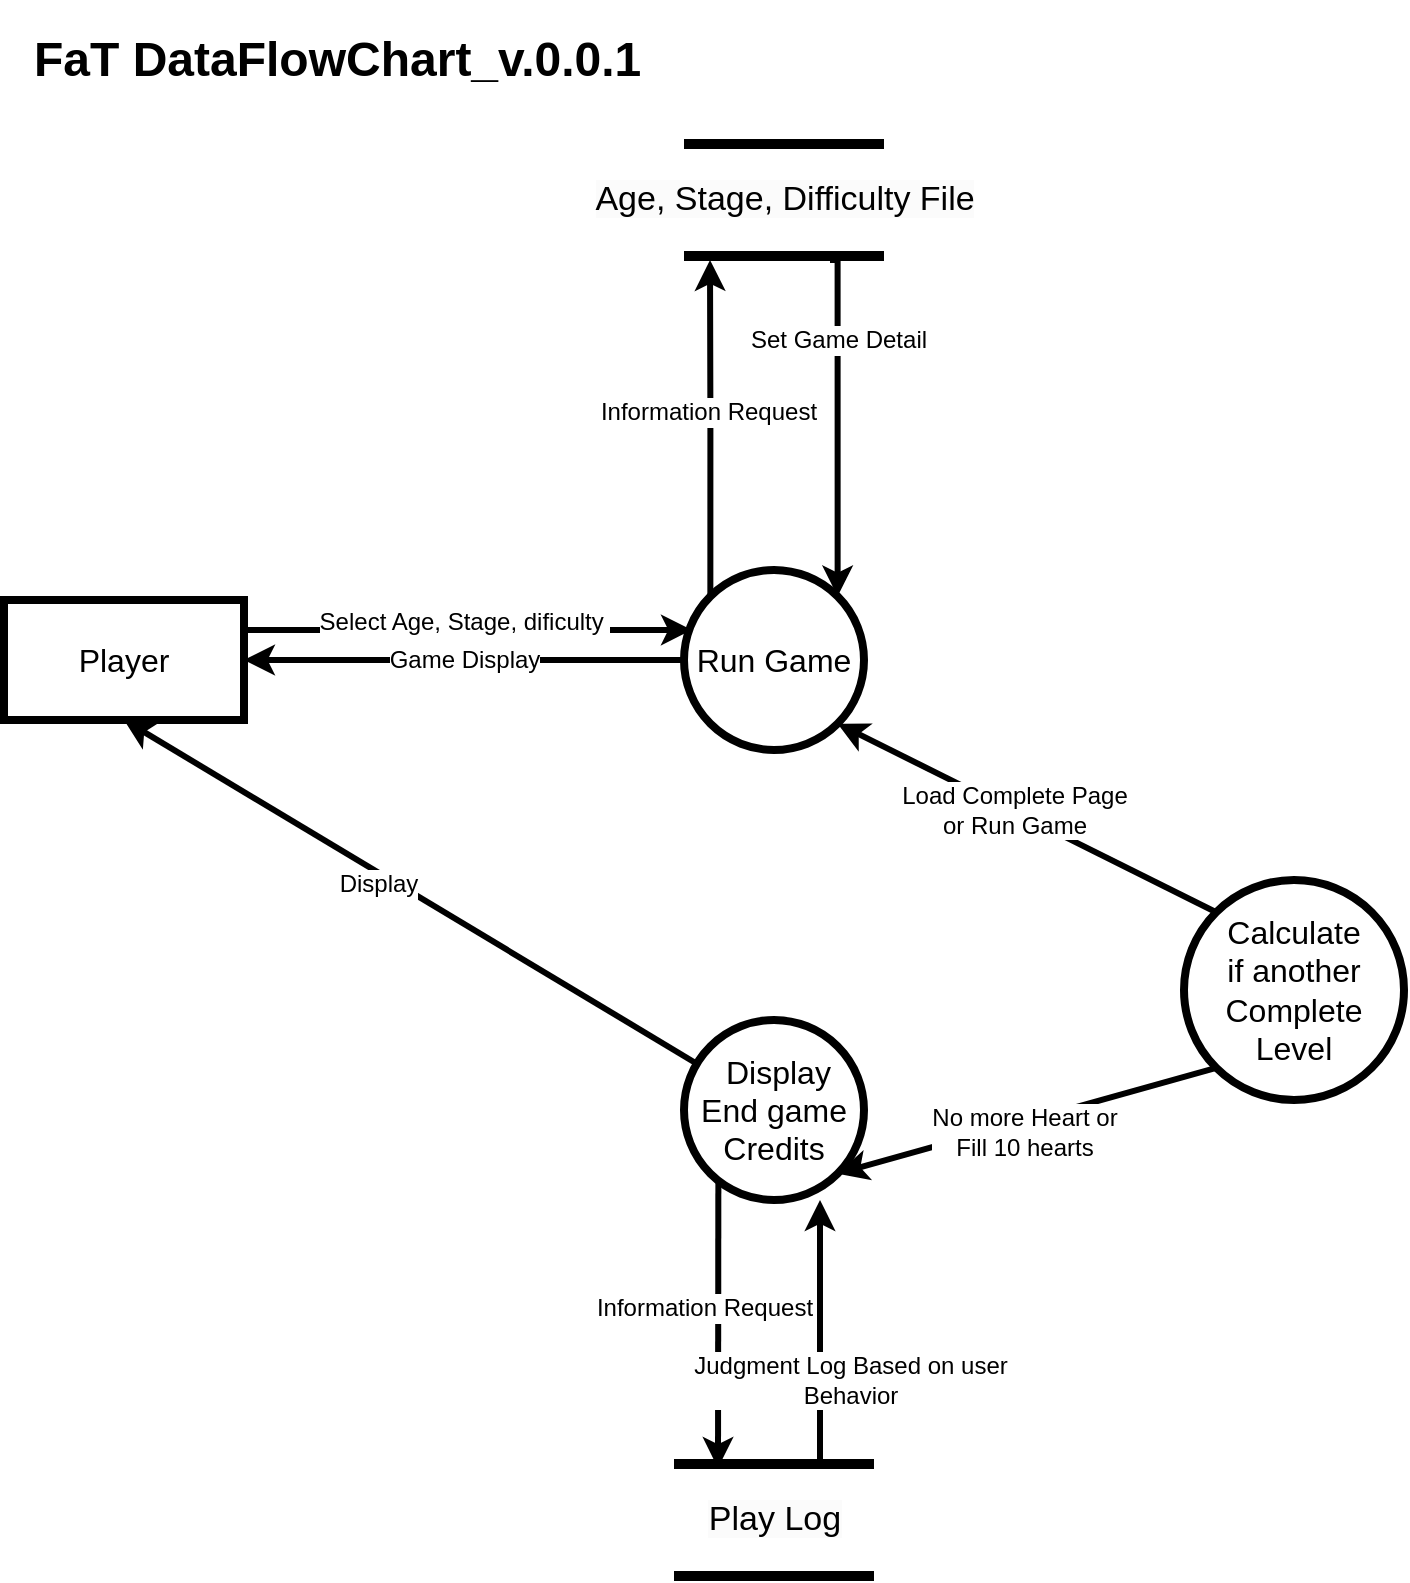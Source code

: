 <mxfile version="21.3.8" type="github" pages="6">
  <diagram id="gTkJWe4NWbUpQ9rPdP-0" name="DataFlowChart_v.1.0.0">
    <mxGraphModel dx="1026" dy="661" grid="1" gridSize="10" guides="1" tooltips="1" connect="1" arrows="1" fold="1" page="1" pageScale="1" pageWidth="827" pageHeight="1169" math="0" shadow="0">
      <root>
        <mxCell id="0" />
        <mxCell id="1" parent="0" />
        <mxCell id="I5xkRj2H4h0Pu4AvLmMH-1" style="edgeStyle=orthogonalEdgeStyle;rounded=0;orthogonalLoop=1;jettySize=auto;html=1;exitX=1;exitY=0.25;exitDx=0;exitDy=0;entryX=0.044;entryY=0.333;entryDx=0;entryDy=0;entryPerimeter=0;fontFamily=Helvetica;fontSize=12;fontColor=default;strokeWidth=3;" parent="1" source="I5xkRj2H4h0Pu4AvLmMH-3" target="I5xkRj2H4h0Pu4AvLmMH-10" edge="1">
          <mxGeometry relative="1" as="geometry" />
        </mxCell>
        <mxCell id="I5xkRj2H4h0Pu4AvLmMH-2" value="Select Age, Stage, dificulty&amp;nbsp;" style="edgeLabel;html=1;align=center;verticalAlign=middle;resizable=0;points=[];fontSize=12;fontFamily=Helvetica;fontColor=default;" parent="I5xkRj2H4h0Pu4AvLmMH-1" vertex="1" connectable="0">
          <mxGeometry x="-0.333" y="4" relative="1" as="geometry">
            <mxPoint x="35" as="offset" />
          </mxGeometry>
        </mxCell>
        <mxCell id="I5xkRj2H4h0Pu4AvLmMH-3" value="&lt;span style=&quot;font-size: 16px;&quot;&gt;Player&lt;/span&gt;" style="rounded=0;whiteSpace=wrap;html=1;fillColor=none;strokeWidth=4;" parent="1" vertex="1">
          <mxGeometry x="40" y="320" width="120" height="60" as="geometry" />
        </mxCell>
        <mxCell id="I5xkRj2H4h0Pu4AvLmMH-4" style="edgeStyle=orthogonalEdgeStyle;rounded=0;orthogonalLoop=1;jettySize=auto;html=1;exitX=0;exitY=0;exitDx=0;exitDy=0;entryX=0.25;entryY=1;entryDx=0;entryDy=0;fontFamily=Helvetica;fontSize=12;fontColor=default;strokeWidth=3;" parent="1" source="I5xkRj2H4h0Pu4AvLmMH-10" edge="1">
          <mxGeometry relative="1" as="geometry">
            <mxPoint x="393" y="150" as="targetPoint" />
          </mxGeometry>
        </mxCell>
        <mxCell id="I5xkRj2H4h0Pu4AvLmMH-5" value="Information Request" style="edgeLabel;html=1;align=center;verticalAlign=middle;resizable=0;points=[];fontSize=12;fontFamily=Helvetica;fontColor=default;" parent="I5xkRj2H4h0Pu4AvLmMH-4" vertex="1" connectable="0">
          <mxGeometry x="0.098" y="2" relative="1" as="geometry">
            <mxPoint as="offset" />
          </mxGeometry>
        </mxCell>
        <mxCell id="I5xkRj2H4h0Pu4AvLmMH-6" style="edgeStyle=orthogonalEdgeStyle;shape=connector;rounded=0;orthogonalLoop=1;jettySize=auto;html=1;exitX=0;exitY=0.5;exitDx=0;exitDy=0;labelBackgroundColor=default;strokeColor=default;strokeWidth=3;fontFamily=Helvetica;fontSize=12;fontColor=default;endArrow=classic;" parent="1" source="I5xkRj2H4h0Pu4AvLmMH-10" target="I5xkRj2H4h0Pu4AvLmMH-3" edge="1">
          <mxGeometry relative="1" as="geometry" />
        </mxCell>
        <mxCell id="I5xkRj2H4h0Pu4AvLmMH-7" value="Game Display" style="edgeLabel;html=1;align=center;verticalAlign=middle;resizable=0;points=[];fontSize=12;fontFamily=Helvetica;fontColor=default;" parent="I5xkRj2H4h0Pu4AvLmMH-6" vertex="1" connectable="0">
          <mxGeometry x="0.336" y="2" relative="1" as="geometry">
            <mxPoint x="37" y="-2" as="offset" />
          </mxGeometry>
        </mxCell>
        <mxCell id="I5xkRj2H4h0Pu4AvLmMH-10" value="&lt;font style=&quot;font-size: 16px;&quot;&gt;Run Game&lt;/font&gt;" style="ellipse;whiteSpace=wrap;html=1;aspect=fixed;rounded=0;strokeColor=default;strokeWidth=4;fontFamily=Helvetica;fontSize=12;fontColor=default;fillColor=none;" parent="1" vertex="1">
          <mxGeometry x="380" y="305" width="90" height="90" as="geometry" />
        </mxCell>
        <mxCell id="I5xkRj2H4h0Pu4AvLmMH-11" style="shape=connector;rounded=0;orthogonalLoop=1;jettySize=auto;html=1;entryX=0.5;entryY=1;entryDx=0;entryDy=0;labelBackgroundColor=default;strokeColor=default;strokeWidth=3;fontFamily=Helvetica;fontSize=12;fontColor=default;endArrow=classic;" parent="1" source="I5xkRj2H4h0Pu4AvLmMH-15" target="I5xkRj2H4h0Pu4AvLmMH-3" edge="1">
          <mxGeometry relative="1" as="geometry" />
        </mxCell>
        <mxCell id="I5xkRj2H4h0Pu4AvLmMH-12" value="Display" style="edgeLabel;html=1;align=center;verticalAlign=middle;resizable=0;points=[];fontSize=12;fontFamily=Helvetica;fontColor=default;" parent="I5xkRj2H4h0Pu4AvLmMH-11" vertex="1" connectable="0">
          <mxGeometry x="0.095" y="5" relative="1" as="geometry">
            <mxPoint as="offset" />
          </mxGeometry>
        </mxCell>
        <mxCell id="I5xkRj2H4h0Pu4AvLmMH-13" style="shape=connector;rounded=0;orthogonalLoop=1;jettySize=auto;html=1;exitX=0;exitY=1;exitDx=0;exitDy=0;labelBackgroundColor=default;strokeColor=default;strokeWidth=3;fontFamily=Helvetica;fontSize=12;fontColor=default;endArrow=classic;" parent="1" edge="1">
          <mxGeometry relative="1" as="geometry">
            <mxPoint x="397" y="754" as="targetPoint" />
            <mxPoint x="397.18" y="610.82" as="sourcePoint" />
          </mxGeometry>
        </mxCell>
        <mxCell id="I5xkRj2H4h0Pu4AvLmMH-14" value="Information Request" style="edgeLabel;html=1;align=center;verticalAlign=middle;resizable=0;points=[];fontSize=12;fontFamily=Helvetica;fontColor=default;" parent="I5xkRj2H4h0Pu4AvLmMH-13" vertex="1" connectable="0">
          <mxGeometry x="-0.243" relative="1" as="geometry">
            <mxPoint x="-7" y="9" as="offset" />
          </mxGeometry>
        </mxCell>
        <mxCell id="I5xkRj2H4h0Pu4AvLmMH-15" value="&lt;span style=&quot;font-size: 16px;&quot;&gt;&amp;nbsp;Display End game Credits&lt;/span&gt;" style="ellipse;whiteSpace=wrap;html=1;aspect=fixed;rounded=0;strokeColor=default;strokeWidth=4;fontFamily=Helvetica;fontSize=12;fontColor=default;fillColor=none;" parent="1" vertex="1">
          <mxGeometry x="380" y="530" width="90" height="90" as="geometry" />
        </mxCell>
        <mxCell id="I5xkRj2H4h0Pu4AvLmMH-16" style="edgeStyle=orthogonalEdgeStyle;rounded=0;orthogonalLoop=1;jettySize=auto;html=1;exitX=0.75;exitY=1;exitDx=0;exitDy=0;entryX=1;entryY=0;entryDx=0;entryDy=0;fontFamily=Helvetica;fontSize=12;fontColor=default;strokeWidth=3;" parent="1" target="I5xkRj2H4h0Pu4AvLmMH-10" edge="1">
          <mxGeometry relative="1" as="geometry">
            <mxPoint x="453" y="150" as="sourcePoint" />
            <Array as="points">
              <mxPoint x="457" y="150" />
            </Array>
          </mxGeometry>
        </mxCell>
        <mxCell id="I5xkRj2H4h0Pu4AvLmMH-17" value="Set Game Detail" style="edgeLabel;html=1;align=center;verticalAlign=middle;resizable=0;points=[];fontSize=12;fontFamily=Helvetica;fontColor=default;" parent="I5xkRj2H4h0Pu4AvLmMH-16" vertex="1" connectable="0">
          <mxGeometry x="-0.496" relative="1" as="geometry">
            <mxPoint as="offset" />
          </mxGeometry>
        </mxCell>
        <mxCell id="I5xkRj2H4h0Pu4AvLmMH-18" value="&lt;span style=&quot;font-size: 17px; background-color: rgb(251, 251, 251);&quot;&gt;Age, Stage, Difficulty File&lt;/span&gt;" style="shape=link;html=1;rounded=0;fontFamily=Helvetica;fontSize=12;fontColor=default;width=52;strokeWidth=5;" parent="1" edge="1">
          <mxGeometry width="100" relative="1" as="geometry">
            <mxPoint x="380" y="120" as="sourcePoint" />
            <mxPoint x="480" y="120" as="targetPoint" />
          </mxGeometry>
        </mxCell>
        <mxCell id="I5xkRj2H4h0Pu4AvLmMH-20" style="shape=connector;rounded=0;orthogonalLoop=1;jettySize=auto;html=1;exitX=0;exitY=0;exitDx=0;exitDy=0;entryX=1;entryY=1;entryDx=0;entryDy=0;labelBackgroundColor=default;strokeColor=default;strokeWidth=3;fontFamily=Helvetica;fontSize=12;fontColor=default;endArrow=classic;" parent="1" source="I5xkRj2H4h0Pu4AvLmMH-24" target="I5xkRj2H4h0Pu4AvLmMH-10" edge="1">
          <mxGeometry relative="1" as="geometry" />
        </mxCell>
        <mxCell id="I5xkRj2H4h0Pu4AvLmMH-21" value="Load Complete Page&lt;br&gt;or Run Game" style="edgeLabel;html=1;align=center;verticalAlign=middle;resizable=0;points=[];fontSize=12;fontFamily=Helvetica;fontColor=default;" parent="I5xkRj2H4h0Pu4AvLmMH-20" vertex="1" connectable="0">
          <mxGeometry x="0.076" y="-2" relative="1" as="geometry">
            <mxPoint y="1" as="offset" />
          </mxGeometry>
        </mxCell>
        <mxCell id="I5xkRj2H4h0Pu4AvLmMH-22" style="shape=connector;rounded=0;orthogonalLoop=1;jettySize=auto;html=1;exitX=0;exitY=1;exitDx=0;exitDy=0;entryX=1;entryY=1;entryDx=0;entryDy=0;labelBackgroundColor=default;strokeColor=default;strokeWidth=3;fontFamily=Helvetica;fontSize=12;fontColor=default;endArrow=classic;" parent="1" source="I5xkRj2H4h0Pu4AvLmMH-24" target="I5xkRj2H4h0Pu4AvLmMH-15" edge="1">
          <mxGeometry relative="1" as="geometry" />
        </mxCell>
        <mxCell id="I5xkRj2H4h0Pu4AvLmMH-23" value="No more Heart or&lt;br&gt;Fill 10 hearts" style="edgeLabel;html=1;align=center;verticalAlign=middle;resizable=0;points=[];fontSize=12;fontFamily=Helvetica;fontColor=default;" parent="I5xkRj2H4h0Pu4AvLmMH-22" vertex="1" connectable="0">
          <mxGeometry x="0.113" y="1" relative="1" as="geometry">
            <mxPoint x="9" y="1" as="offset" />
          </mxGeometry>
        </mxCell>
        <mxCell id="I5xkRj2H4h0Pu4AvLmMH-24" value="&lt;font style=&quot;font-size: 16px;&quot;&gt;Calculate &lt;br&gt;if another Complete Level&lt;br&gt;&lt;/font&gt;" style="ellipse;whiteSpace=wrap;html=1;aspect=fixed;rounded=0;strokeColor=default;strokeWidth=4;fontFamily=Helvetica;fontSize=12;fontColor=default;fillColor=none;" parent="1" vertex="1">
          <mxGeometry x="630" y="460" width="110" height="110" as="geometry" />
        </mxCell>
        <mxCell id="I5xkRj2H4h0Pu4AvLmMH-25" value="&lt;span style=&quot;font-size: 17px; background-color: rgb(251, 251, 251);&quot;&gt;Play Log&lt;/span&gt;" style="shape=link;html=1;rounded=0;fontFamily=Helvetica;fontSize=12;fontColor=default;width=52;strokeWidth=5;" parent="1" edge="1">
          <mxGeometry width="100" relative="1" as="geometry">
            <mxPoint x="375" y="780" as="sourcePoint" />
            <mxPoint x="475" y="780" as="targetPoint" />
          </mxGeometry>
        </mxCell>
        <mxCell id="I5xkRj2H4h0Pu4AvLmMH-26" style="shape=connector;rounded=0;orthogonalLoop=1;jettySize=auto;html=1;labelBackgroundColor=default;strokeColor=default;strokeWidth=3;fontFamily=Helvetica;fontSize=12;fontColor=default;endArrow=classic;entryX=0.5;entryY=1;entryDx=0;entryDy=0;" parent="1" edge="1">
          <mxGeometry relative="1" as="geometry">
            <mxPoint x="448" y="620" as="targetPoint" />
            <mxPoint x="448" y="750" as="sourcePoint" />
          </mxGeometry>
        </mxCell>
        <mxCell id="I5xkRj2H4h0Pu4AvLmMH-27" value="Judgment Log Based on user&lt;br&gt;Behavior" style="edgeLabel;html=1;align=center;verticalAlign=middle;resizable=0;points=[];fontSize=12;fontFamily=Helvetica;fontColor=default;" parent="I5xkRj2H4h0Pu4AvLmMH-26" vertex="1" connectable="0">
          <mxGeometry x="-0.243" relative="1" as="geometry">
            <mxPoint x="15" y="9" as="offset" />
          </mxGeometry>
        </mxCell>
        <mxCell id="I5xkRj2H4h0Pu4AvLmMH-28" value="&lt;h1&gt;FaT DataFlowChart_v.0.0.1&lt;/h1&gt;" style="text;html=1;strokeColor=none;fillColor=none;spacing=5;spacingTop=-20;whiteSpace=wrap;overflow=hidden;rounded=0;fontSize=12;fontFamily=Helvetica;fontColor=default;" parent="1" vertex="1">
          <mxGeometry x="50" y="30" width="370" height="40" as="geometry" />
        </mxCell>
      </root>
    </mxGraphModel>
  </diagram>
  <diagram id="OEheiVHhas0fmasYpalY" name="DataFlowChart_v.1.0.1(level 0)">
    <mxGraphModel dx="1026" dy="604" grid="1" gridSize="10" guides="1" tooltips="1" connect="1" arrows="1" fold="1" page="1" pageScale="1" pageWidth="827" pageHeight="1169" math="0" shadow="0">
      <root>
        <mxCell id="0" />
        <mxCell id="1" parent="0" />
        <mxCell id="pvZULBGsba6o38qMsQGz-29" style="edgeStyle=orthogonalEdgeStyle;rounded=0;orthogonalLoop=1;jettySize=auto;html=1;exitX=1;exitY=0.5;exitDx=0;exitDy=0;fontFamily=Helvetica;fontSize=12;fontColor=default;strokeWidth=3;" parent="1" source="pvZULBGsba6o38qMsQGz-26" target="pvZULBGsba6o38qMsQGz-27" edge="1">
          <mxGeometry relative="1" as="geometry" />
        </mxCell>
        <mxCell id="pvZULBGsba6o38qMsQGz-30" value="&lt;font style=&quot;font-size: 15px;&quot;&gt;게임 플레이&lt;/font&gt;" style="edgeLabel;html=1;align=center;verticalAlign=middle;resizable=0;points=[];fontSize=12;fontFamily=Helvetica;fontColor=default;" parent="pvZULBGsba6o38qMsQGz-29" vertex="1" connectable="0">
          <mxGeometry x="-0.217" y="1" relative="1" as="geometry">
            <mxPoint x="17" y="1" as="offset" />
          </mxGeometry>
        </mxCell>
        <mxCell id="pvZULBGsba6o38qMsQGz-26" value="&lt;font style=&quot;font-size: 18px;&quot;&gt;모바일 디바이스&lt;/font&gt;" style="rounded=0;whiteSpace=wrap;html=1;fillColor=none;strokeWidth=5;" parent="1" vertex="1">
          <mxGeometry x="80" y="525" width="120" height="60" as="geometry" />
        </mxCell>
        <mxCell id="pvZULBGsba6o38qMsQGz-31" style="edgeStyle=orthogonalEdgeStyle;rounded=0;orthogonalLoop=1;jettySize=auto;html=1;exitX=1;exitY=0.5;exitDx=0;exitDy=0;fontFamily=Helvetica;fontSize=12;fontColor=default;strokeWidth=3;entryX=0;entryY=0.5;entryDx=0;entryDy=0;" parent="1" target="pvZULBGsba6o38qMsQGz-28" edge="1">
          <mxGeometry relative="1" as="geometry">
            <mxPoint x="466" y="552" as="sourcePoint" />
            <mxPoint x="610" y="552" as="targetPoint" />
          </mxGeometry>
        </mxCell>
        <mxCell id="pvZULBGsba6o38qMsQGz-32" value="" style="edgeLabel;html=1;align=center;verticalAlign=middle;resizable=0;points=[];fontSize=12;fontFamily=Helvetica;fontColor=default;" parent="pvZULBGsba6o38qMsQGz-31" vertex="1" connectable="0">
          <mxGeometry x="-0.306" y="1" relative="1" as="geometry">
            <mxPoint as="offset" />
          </mxGeometry>
        </mxCell>
        <mxCell id="pvZULBGsba6o38qMsQGz-33" value="&lt;font style=&quot;font-size: 15px;&quot;&gt;게임 플레이 결과&lt;/font&gt;" style="edgeLabel;html=1;align=center;verticalAlign=middle;resizable=0;points=[];fontSize=12;fontFamily=Helvetica;fontColor=default;" parent="pvZULBGsba6o38qMsQGz-31" vertex="1" connectable="0">
          <mxGeometry x="-0.208" y="-1" relative="1" as="geometry">
            <mxPoint x="14" as="offset" />
          </mxGeometry>
        </mxCell>
        <mxCell id="pvZULBGsba6o38qMsQGz-27" value="&lt;font style=&quot;font-size: 18px;&quot;&gt;FaT&lt;br&gt;시뮬레이터&lt;br&gt;&lt;/font&gt;" style="ellipse;whiteSpace=wrap;html=1;aspect=fixed;rounded=0;strokeColor=default;strokeWidth=5;fontFamily=Helvetica;fontSize=12;fontColor=default;fillColor=none;" parent="1" vertex="1">
          <mxGeometry x="361" y="502.5" width="105" height="105" as="geometry" />
        </mxCell>
        <mxCell id="pvZULBGsba6o38qMsQGz-28" value="&lt;font style=&quot;font-size: 18px;&quot;&gt;모바일 디바이스&lt;/font&gt;" style="rounded=0;whiteSpace=wrap;html=1;fillColor=none;strokeWidth=5;" parent="1" vertex="1">
          <mxGeometry x="630" y="525" width="120" height="60" as="geometry" />
        </mxCell>
      </root>
    </mxGraphModel>
  </diagram>
  <diagram id="AWbx5CCsgF1BXBOmFULy" name="DataFlowChart_v.1.0.1(level 1)">
    <mxGraphModel dx="1026" dy="604" grid="1" gridSize="10" guides="1" tooltips="1" connect="1" arrows="1" fold="1" page="1" pageScale="1" pageWidth="827" pageHeight="1169" math="0" shadow="0">
      <root>
        <mxCell id="0" />
        <mxCell id="1" parent="0" />
        <mxCell id="UiBKvbhyBBS0NYYCELsj-2" style="edgeStyle=orthogonalEdgeStyle;rounded=0;orthogonalLoop=1;jettySize=auto;html=1;exitX=1;exitY=0.5;exitDx=0;exitDy=0;entryX=0;entryY=0.5;entryDx=0;entryDy=0;fontFamily=Helvetica;fontSize=12;fontColor=default;strokeWidth=3;" parent="1" source="O8XVSUP1KVkUiKT83CBr-1" edge="1">
          <mxGeometry relative="1" as="geometry">
            <mxPoint x="346" y="170" as="targetPoint" />
          </mxGeometry>
        </mxCell>
        <mxCell id="UiBKvbhyBBS0NYYCELsj-4" value="&lt;font style=&quot;font-size: 13px;&quot;&gt;게임 실행&lt;/font&gt;" style="edgeLabel;html=1;align=center;verticalAlign=middle;resizable=0;points=[];fontSize=12;fontFamily=Helvetica;fontColor=default;" parent="UiBKvbhyBBS0NYYCELsj-2" vertex="1" connectable="0">
          <mxGeometry x="-0.05" relative="1" as="geometry">
            <mxPoint x="-1" as="offset" />
          </mxGeometry>
        </mxCell>
        <mxCell id="O8XVSUP1KVkUiKT83CBr-1" value="&lt;font style=&quot;font-size: 12px;&quot;&gt;모바일 디바이스&lt;/font&gt;" style="rounded=0;whiteSpace=wrap;html=1;fillColor=none;strokeWidth=5;" parent="1" vertex="1">
          <mxGeometry x="126" y="145" width="100" height="50" as="geometry" />
        </mxCell>
        <mxCell id="UXiXMVXPrnE1XKQEaYbI-3" value="" style="html=1;dashed=0;whiteSpace=wrap;shape=mxgraph.dfd.dataStoreID;align=left;spacingLeft=3;points=[[0,0],[0.5,0],[1,0],[0,0.5],[1,0.5],[0,1],[0.5,1],[1,1]];rounded=0;strokeColor=default;strokeWidth=5;fontFamily=Helvetica;fontSize=12;fontColor=default;fillColor=none;" parent="1" vertex="1">
          <mxGeometry x="596" y="247.5" width="180" height="35" as="geometry" />
        </mxCell>
        <mxCell id="UXiXMVXPrnE1XKQEaYbI-59" value="" style="edgeStyle=orthogonalEdgeStyle;shape=connector;rounded=0;orthogonalLoop=1;jettySize=auto;html=1;labelBackgroundColor=default;strokeColor=default;strokeWidth=3;fontFamily=Helvetica;fontSize=12;fontColor=default;endArrow=classic;" parent="1" source="UXiXMVXPrnE1XKQEaYbI-53" target="UXiXMVXPrnE1XKQEaYbI-58" edge="1">
          <mxGeometry relative="1" as="geometry" />
        </mxCell>
        <mxCell id="2a-4Us2fa9Qr16Q9Qvye-5" value="사용자의 연령층 선택" style="edgeLabel;html=1;align=center;verticalAlign=middle;resizable=0;points=[];fontSize=12;fontFamily=Helvetica;fontColor=default;" parent="UXiXMVXPrnE1XKQEaYbI-59" vertex="1" connectable="0">
          <mxGeometry x="-0.299" y="1" relative="1" as="geometry">
            <mxPoint as="offset" />
          </mxGeometry>
        </mxCell>
        <mxCell id="UXiXMVXPrnE1XKQEaYbI-62" style="edgeStyle=orthogonalEdgeStyle;shape=connector;rounded=0;orthogonalLoop=1;jettySize=auto;html=1;entryX=0.5;entryY=0;entryDx=0;entryDy=0;labelBackgroundColor=default;strokeColor=default;strokeWidth=3;fontFamily=Helvetica;fontSize=12;fontColor=default;endArrow=classic;" parent="1" source="UXiXMVXPrnE1XKQEaYbI-53" target="UXiXMVXPrnE1XKQEaYbI-3" edge="1">
          <mxGeometry relative="1" as="geometry" />
        </mxCell>
        <mxCell id="UXiXMVXPrnE1XKQEaYbI-63" value="&lt;font style=&quot;font-size: 13px;&quot;&gt;선택 값 저장&lt;/font&gt;" style="edgeLabel;html=1;align=center;verticalAlign=middle;resizable=0;points=[];fontSize=12;fontFamily=Helvetica;fontColor=default;" parent="UXiXMVXPrnE1XKQEaYbI-62" vertex="1" connectable="0">
          <mxGeometry x="-0.57" relative="1" as="geometry">
            <mxPoint x="9" as="offset" />
          </mxGeometry>
        </mxCell>
        <mxCell id="UXiXMVXPrnE1XKQEaYbI-53" value="&lt;font color=&quot;#00cc00&quot;&gt;CH01&lt;/font&gt;&lt;br&gt;연령층 선택" style="shape=process;whiteSpace=wrap;html=1;backgroundOutline=1;rounded=0;strokeColor=default;strokeWidth=5;fontFamily=Helvetica;fontSize=12;fontColor=default;fillColor=none;" parent="1" vertex="1">
          <mxGeometry x="346" y="145" width="120" height="50" as="geometry" />
        </mxCell>
        <mxCell id="UXiXMVXPrnE1XKQEaYbI-61" value="" style="edgeStyle=orthogonalEdgeStyle;shape=connector;rounded=0;orthogonalLoop=1;jettySize=auto;html=1;labelBackgroundColor=default;strokeColor=default;strokeWidth=3;fontFamily=Helvetica;fontSize=12;fontColor=default;endArrow=classic;" parent="1" source="UXiXMVXPrnE1XKQEaYbI-58" target="UXiXMVXPrnE1XKQEaYbI-60" edge="1">
          <mxGeometry relative="1" as="geometry" />
        </mxCell>
        <mxCell id="2a-4Us2fa9Qr16Q9Qvye-6" value="사용자의 스테이지 선택" style="edgeLabel;html=1;align=center;verticalAlign=middle;resizable=0;points=[];fontSize=12;fontFamily=Helvetica;fontColor=default;" parent="UXiXMVXPrnE1XKQEaYbI-61" vertex="1" connectable="0">
          <mxGeometry x="-0.169" y="3" relative="1" as="geometry">
            <mxPoint as="offset" />
          </mxGeometry>
        </mxCell>
        <mxCell id="UXiXMVXPrnE1XKQEaYbI-64" style="edgeStyle=orthogonalEdgeStyle;shape=connector;rounded=0;orthogonalLoop=1;jettySize=auto;html=1;exitX=1;exitY=0.5;exitDx=0;exitDy=0;labelBackgroundColor=default;strokeColor=default;strokeWidth=3;fontFamily=Helvetica;fontSize=12;fontColor=default;endArrow=classic;" parent="1" source="UXiXMVXPrnE1XKQEaYbI-58" target="UXiXMVXPrnE1XKQEaYbI-3" edge="1">
          <mxGeometry relative="1" as="geometry" />
        </mxCell>
        <mxCell id="UXiXMVXPrnE1XKQEaYbI-65" value="&lt;font style=&quot;font-size: 13px;&quot;&gt;선택 값 저장&lt;/font&gt;" style="edgeLabel;html=1;align=center;verticalAlign=middle;resizable=0;points=[];fontSize=12;fontFamily=Helvetica;fontColor=default;" parent="UXiXMVXPrnE1XKQEaYbI-64" vertex="1" connectable="0">
          <mxGeometry x="-0.192" y="-1" relative="1" as="geometry">
            <mxPoint x="18" y="-1" as="offset" />
          </mxGeometry>
        </mxCell>
        <mxCell id="UXiXMVXPrnE1XKQEaYbI-58" value="&lt;font color=&quot;#00cc00&quot;&gt;CH02-ASt&lt;/font&gt;&lt;br&gt;스테이지 선택" style="shape=process;whiteSpace=wrap;html=1;backgroundOutline=1;rounded=0;strokeColor=default;strokeWidth=5;fontFamily=Helvetica;fontSize=12;fontColor=default;fillColor=none;" parent="1" vertex="1">
          <mxGeometry x="346" y="240" width="120" height="50" as="geometry" />
        </mxCell>
        <mxCell id="UXiXMVXPrnE1XKQEaYbI-66" style="edgeStyle=orthogonalEdgeStyle;shape=connector;rounded=0;orthogonalLoop=1;jettySize=auto;html=1;exitX=1;exitY=0.5;exitDx=0;exitDy=0;entryX=0.5;entryY=1;entryDx=0;entryDy=0;labelBackgroundColor=default;strokeColor=default;strokeWidth=3;fontFamily=Helvetica;fontSize=12;fontColor=default;endArrow=classic;" parent="1" source="UXiXMVXPrnE1XKQEaYbI-60" target="UXiXMVXPrnE1XKQEaYbI-3" edge="1">
          <mxGeometry relative="1" as="geometry" />
        </mxCell>
        <mxCell id="UXiXMVXPrnE1XKQEaYbI-67" value="선택 값 저장" style="edgeLabel;html=1;align=center;verticalAlign=middle;resizable=0;points=[];fontSize=12;fontFamily=Helvetica;fontColor=default;" parent="UXiXMVXPrnE1XKQEaYbI-66" vertex="1" connectable="0">
          <mxGeometry x="-0.544" relative="1" as="geometry">
            <mxPoint x="2" as="offset" />
          </mxGeometry>
        </mxCell>
        <mxCell id="UXiXMVXPrnE1XKQEaYbI-68" style="edgeStyle=orthogonalEdgeStyle;shape=connector;rounded=0;orthogonalLoop=1;jettySize=auto;html=1;labelBackgroundColor=default;strokeColor=default;strokeWidth=3;fontFamily=Helvetica;fontSize=12;fontColor=default;endArrow=classic;entryX=0.5;entryY=0;entryDx=0;entryDy=0;" parent="1" source="UXiXMVXPrnE1XKQEaYbI-60" target="UXiXMVXPrnE1XKQEaYbI-69" edge="1">
          <mxGeometry relative="1" as="geometry">
            <mxPoint x="406" y="510" as="targetPoint" />
          </mxGeometry>
        </mxCell>
        <mxCell id="2a-4Us2fa9Qr16Q9Qvye-7" value="사용자의 난이도 선택" style="edgeLabel;html=1;align=center;verticalAlign=middle;resizable=0;points=[];fontSize=12;fontFamily=Helvetica;fontColor=default;" parent="UXiXMVXPrnE1XKQEaYbI-68" vertex="1" connectable="0">
          <mxGeometry x="-0.302" relative="1" as="geometry">
            <mxPoint y="1" as="offset" />
          </mxGeometry>
        </mxCell>
        <mxCell id="UXiXMVXPrnE1XKQEaYbI-60" value="&lt;font color=&quot;#00cc00&quot;&gt;CH03&lt;/font&gt;&lt;br&gt;난이도 선택" style="shape=process;whiteSpace=wrap;html=1;backgroundOutline=1;rounded=0;strokeColor=default;strokeWidth=5;fontFamily=Helvetica;fontSize=12;fontColor=default;fillColor=none;" parent="1" vertex="1">
          <mxGeometry x="346" y="340" width="120" height="50" as="geometry" />
        </mxCell>
        <mxCell id="UXiXMVXPrnE1XKQEaYbI-74" style="edgeStyle=orthogonalEdgeStyle;shape=connector;rounded=0;orthogonalLoop=1;jettySize=auto;html=1;exitX=0;exitY=0.5;exitDx=0;exitDy=0;entryX=0.5;entryY=0;entryDx=0;entryDy=0;labelBackgroundColor=default;strokeColor=default;strokeWidth=3;fontFamily=Helvetica;fontSize=12;fontColor=default;endArrow=classic;" parent="1" source="UXiXMVXPrnE1XKQEaYbI-69" target="UXiXMVXPrnE1XKQEaYbI-73" edge="1">
          <mxGeometry relative="1" as="geometry" />
        </mxCell>
        <mxCell id="UXiXMVXPrnE1XKQEaYbI-75" value="선택한 대화" style="edgeLabel;html=1;align=center;verticalAlign=middle;resizable=0;points=[];fontSize=12;fontFamily=Helvetica;fontColor=default;" parent="UXiXMVXPrnE1XKQEaYbI-74" vertex="1" connectable="0">
          <mxGeometry x="0.184" relative="1" as="geometry">
            <mxPoint x="-22" y="25" as="offset" />
          </mxGeometry>
        </mxCell>
        <mxCell id="UXiXMVXPrnE1XKQEaYbI-77" value="" style="edgeStyle=orthogonalEdgeStyle;shape=connector;rounded=0;orthogonalLoop=1;jettySize=auto;html=1;labelBackgroundColor=default;strokeColor=default;strokeWidth=3;fontFamily=Helvetica;fontSize=12;fontColor=default;endArrow=classic;" parent="1" source="UXiXMVXPrnE1XKQEaYbI-69" target="UXiXMVXPrnE1XKQEaYbI-76" edge="1">
          <mxGeometry relative="1" as="geometry" />
        </mxCell>
        <mxCell id="2a-4Us2fa9Qr16Q9Qvye-8" value="NPC 상태 클리어" style="edgeLabel;html=1;align=center;verticalAlign=middle;resizable=0;points=[];fontSize=12;fontFamily=Helvetica;fontColor=default;" parent="UXiXMVXPrnE1XKQEaYbI-77" vertex="1" connectable="0">
          <mxGeometry x="-0.263" relative="1" as="geometry">
            <mxPoint as="offset" />
          </mxGeometry>
        </mxCell>
        <mxCell id="UXiXMVXPrnE1XKQEaYbI-69" value="&lt;font color=&quot;#00cc00&quot;&gt;CH04-P01&lt;/font&gt;&lt;br&gt;FaT 플레이 1.&lt;br&gt;NPC 상대" style="shape=process;whiteSpace=wrap;html=1;backgroundOutline=1;rounded=0;strokeColor=default;strokeWidth=5;fontFamily=Helvetica;fontSize=12;fontColor=default;fillColor=none;" parent="1" vertex="1">
          <mxGeometry x="346" y="444" width="120" height="50" as="geometry" />
        </mxCell>
        <mxCell id="UXiXMVXPrnE1XKQEaYbI-71" style="edgeStyle=orthogonalEdgeStyle;shape=connector;rounded=0;orthogonalLoop=1;jettySize=auto;html=1;labelBackgroundColor=default;strokeColor=default;strokeWidth=3;fontFamily=Helvetica;fontSize=12;fontColor=default;endArrow=classic;entryX=1;entryY=0.5;entryDx=0;entryDy=0;exitX=0.666;exitY=1.016;exitDx=0;exitDy=0;exitPerimeter=0;" parent="1" source="UXiXMVXPrnE1XKQEaYbI-3" target="UXiXMVXPrnE1XKQEaYbI-69" edge="1">
          <mxGeometry relative="1" as="geometry">
            <mxPoint x="706" y="307" as="sourcePoint" />
            <mxPoint x="656" y="610" as="targetPoint" />
            <Array as="points">
              <mxPoint x="716" y="469" />
            </Array>
          </mxGeometry>
        </mxCell>
        <mxCell id="UXiXMVXPrnE1XKQEaYbI-72" value="세부 게임 설정,&lt;br&gt;UI 제공" style="edgeLabel;html=1;align=center;verticalAlign=middle;resizable=0;points=[];fontSize=12;fontFamily=Helvetica;fontColor=default;" parent="UXiXMVXPrnE1XKQEaYbI-71" vertex="1" connectable="0">
          <mxGeometry x="-0.544" relative="1" as="geometry">
            <mxPoint x="-150" y="91" as="offset" />
          </mxGeometry>
        </mxCell>
        <mxCell id="UXiXMVXPrnE1XKQEaYbI-78" style="edgeStyle=orthogonalEdgeStyle;shape=connector;rounded=0;orthogonalLoop=1;jettySize=auto;html=1;entryX=0;entryY=0.5;entryDx=0;entryDy=0;labelBackgroundColor=default;strokeColor=default;strokeWidth=3;fontFamily=Helvetica;fontSize=12;fontColor=default;endArrow=classic;" parent="1" edge="1">
          <mxGeometry relative="1" as="geometry">
            <mxPoint x="236" y="571" as="sourcePoint" />
            <mxPoint x="346" y="571" as="targetPoint" />
          </mxGeometry>
        </mxCell>
        <mxCell id="UXiXMVXPrnE1XKQEaYbI-79" value="하트 반영,&lt;br&gt;심폐소생술&lt;br&gt;UI" style="edgeLabel;html=1;align=center;verticalAlign=middle;resizable=0;points=[];fontSize=12;fontFamily=Helvetica;fontColor=default;" parent="UXiXMVXPrnE1XKQEaYbI-78" vertex="1" connectable="0">
          <mxGeometry x="-0.322" y="-2" relative="1" as="geometry">
            <mxPoint x="13" y="-13" as="offset" />
          </mxGeometry>
        </mxCell>
        <mxCell id="jT0nRK7uOziC8OcOM3u5-14" style="edgeStyle=orthogonalEdgeStyle;shape=connector;rounded=0;orthogonalLoop=1;jettySize=auto;html=1;exitX=0.5;exitY=1;exitDx=0;exitDy=0;labelBackgroundColor=default;strokeColor=#82b366;strokeWidth=3;fontFamily=Helvetica;fontSize=12;fontColor=default;endArrow=classic;entryX=0;entryY=0;entryDx=0;entryDy=0;fillColor=#d5e8d4;" parent="1" source="jT0nRK7uOziC8OcOM3u5-11" target="jT0nRK7uOziC8OcOM3u5-19" edge="1">
          <mxGeometry relative="1" as="geometry">
            <mxPoint x="161" y="800" as="targetPoint" />
          </mxGeometry>
        </mxCell>
        <mxCell id="jT0nRK7uOziC8OcOM3u5-17" value="Yes" style="edgeLabel;html=1;align=center;verticalAlign=middle;resizable=0;points=[];fontSize=12;fontFamily=Helvetica;fontColor=default;" parent="jT0nRK7uOziC8OcOM3u5-14" vertex="1" connectable="0">
          <mxGeometry x="-0.682" y="1" relative="1" as="geometry">
            <mxPoint x="-2" y="9" as="offset" />
          </mxGeometry>
        </mxCell>
        <mxCell id="jT0nRK7uOziC8OcOM3u5-20" value="플레이 데이터 저장" style="edgeLabel;html=1;align=center;verticalAlign=middle;resizable=0;points=[];fontSize=12;fontFamily=Helvetica;fontColor=default;" parent="jT0nRK7uOziC8OcOM3u5-14" vertex="1" connectable="0">
          <mxGeometry x="0.127" relative="1" as="geometry">
            <mxPoint as="offset" />
          </mxGeometry>
        </mxCell>
        <mxCell id="jT0nRK7uOziC8OcOM3u5-15" style="edgeStyle=orthogonalEdgeStyle;shape=connector;rounded=0;orthogonalLoop=1;jettySize=auto;html=1;exitX=0;exitY=1;exitDx=0;exitDy=0;entryX=0.5;entryY=0;entryDx=0;entryDy=0;labelBackgroundColor=default;strokeColor=default;strokeWidth=3;fontFamily=Helvetica;fontSize=12;fontColor=default;endArrow=classic;" parent="1" source="UXiXMVXPrnE1XKQEaYbI-73" target="jT0nRK7uOziC8OcOM3u5-11" edge="1">
          <mxGeometry relative="1" as="geometry" />
        </mxCell>
        <mxCell id="jT0nRK7uOziC8OcOM3u5-38" style="edgeStyle=orthogonalEdgeStyle;shape=connector;rounded=0;orthogonalLoop=1;jettySize=auto;html=1;exitX=0.5;exitY=1;exitDx=0;exitDy=0;entryX=0;entryY=0.75;entryDx=0;entryDy=0;labelBackgroundColor=default;strokeColor=default;strokeWidth=3;fontFamily=Helvetica;fontSize=12;fontColor=default;endArrow=classic;" parent="1" source="UXiXMVXPrnE1XKQEaYbI-73" target="jT0nRK7uOziC8OcOM3u5-5" edge="1">
          <mxGeometry relative="1" as="geometry" />
        </mxCell>
        <mxCell id="jT0nRK7uOziC8OcOM3u5-39" value="흉부압박 UI" style="edgeLabel;html=1;align=center;verticalAlign=middle;resizable=0;points=[];fontSize=12;fontFamily=Helvetica;fontColor=default;" parent="jT0nRK7uOziC8OcOM3u5-38" vertex="1" connectable="0">
          <mxGeometry x="0.116" y="-1" relative="1" as="geometry">
            <mxPoint x="40" as="offset" />
          </mxGeometry>
        </mxCell>
        <mxCell id="UXiXMVXPrnE1XKQEaYbI-73" value="&amp;nbsp; &amp;nbsp; &amp;nbsp; &amp;nbsp; &amp;nbsp;판정 기준, 판정에 따른 UI" style="html=1;dashed=0;whiteSpace=wrap;shape=mxgraph.dfd.dataStoreID;align=center;spacingLeft=3;points=[[0,0],[0.5,0],[1,0],[0,0.5],[1,0.5],[0,1],[0.5,1],[1,1]];rounded=0;strokeColor=default;strokeWidth=5;fontFamily=Helvetica;fontSize=12;fontColor=default;fillColor=none;" parent="1" vertex="1">
          <mxGeometry x="86" y="560" width="150" height="50" as="geometry" />
        </mxCell>
        <mxCell id="jT0nRK7uOziC8OcOM3u5-2" style="edgeStyle=orthogonalEdgeStyle;shape=connector;rounded=0;orthogonalLoop=1;jettySize=auto;html=1;exitX=0;exitY=0.75;exitDx=0;exitDy=0;entryX=1;entryY=1;entryDx=0;entryDy=0;labelBackgroundColor=default;strokeColor=default;strokeWidth=3;fontFamily=Helvetica;fontSize=12;fontColor=default;endArrow=classic;" parent="1" edge="1">
          <mxGeometry relative="1" as="geometry">
            <mxPoint x="346" y="591.5" as="sourcePoint" />
            <mxPoint x="236.0" y="594" as="targetPoint" />
            <Array as="points">
              <mxPoint x="346" y="594" />
            </Array>
          </mxGeometry>
        </mxCell>
        <mxCell id="jT0nRK7uOziC8OcOM3u5-3" value="플레이 데이터" style="edgeLabel;html=1;align=center;verticalAlign=middle;resizable=0;points=[];fontSize=12;fontFamily=Helvetica;fontColor=default;" parent="jT0nRK7uOziC8OcOM3u5-2" vertex="1" connectable="0">
          <mxGeometry x="0.158" y="1" relative="1" as="geometry">
            <mxPoint x="12" as="offset" />
          </mxGeometry>
        </mxCell>
        <mxCell id="jT0nRK7uOziC8OcOM3u5-40" style="edgeStyle=orthogonalEdgeStyle;shape=connector;rounded=0;orthogonalLoop=1;jettySize=auto;html=1;exitX=0.5;exitY=1;exitDx=0;exitDy=0;entryX=0.5;entryY=0;entryDx=0;entryDy=0;labelBackgroundColor=default;strokeColor=default;strokeWidth=3;fontFamily=Helvetica;fontSize=12;fontColor=default;endArrow=classic;" parent="1" source="UXiXMVXPrnE1XKQEaYbI-76" target="jT0nRK7uOziC8OcOM3u5-5" edge="1">
          <mxGeometry relative="1" as="geometry" />
        </mxCell>
        <mxCell id="2a-4Us2fa9Qr16Q9Qvye-9" value="심폐소생술 플레이 시간 끝" style="edgeLabel;html=1;align=center;verticalAlign=middle;resizable=0;points=[];fontSize=12;fontFamily=Helvetica;fontColor=default;" parent="jT0nRK7uOziC8OcOM3u5-40" vertex="1" connectable="0">
          <mxGeometry x="-0.146" y="-2" relative="1" as="geometry">
            <mxPoint as="offset" />
          </mxGeometry>
        </mxCell>
        <mxCell id="UXiXMVXPrnE1XKQEaYbI-76" value="&lt;font color=&quot;#00cc00&quot;&gt;CH04-P02&lt;/font&gt;&lt;br&gt;FaT 플레이 2.&lt;br&gt;심폐소생술" style="shape=process;whiteSpace=wrap;html=1;backgroundOutline=1;rounded=0;strokeColor=default;strokeWidth=5;fontFamily=Helvetica;fontSize=12;fontColor=default;fillColor=none;" parent="1" vertex="1">
          <mxGeometry x="346" y="550" width="120" height="50" as="geometry" />
        </mxCell>
        <mxCell id="UXiXMVXPrnE1XKQEaYbI-80" value="연령층, 스테이지, 난이도 별 정보" style="text;html=1;strokeColor=none;fillColor=none;align=center;verticalAlign=middle;whiteSpace=wrap;rounded=0;fontSize=12;fontFamily=Helvetica;fontColor=default;" parent="1" vertex="1">
          <mxGeometry x="632" y="249.5" width="140" height="30" as="geometry" />
        </mxCell>
        <mxCell id="jT0nRK7uOziC8OcOM3u5-7" style="edgeStyle=orthogonalEdgeStyle;shape=connector;rounded=0;orthogonalLoop=1;jettySize=auto;html=1;exitX=0;exitY=0.25;exitDx=0;exitDy=0;entryX=0.629;entryY=1.047;entryDx=0;entryDy=0;labelBackgroundColor=default;strokeColor=default;strokeWidth=3;fontFamily=Helvetica;fontSize=12;fontColor=default;endArrow=classic;entryPerimeter=0;" parent="1" source="jT0nRK7uOziC8OcOM3u5-5" target="UXiXMVXPrnE1XKQEaYbI-73" edge="1">
          <mxGeometry relative="1" as="geometry" />
        </mxCell>
        <mxCell id="jT0nRK7uOziC8OcOM3u5-8" value="플레이 데이터" style="edgeLabel;html=1;align=center;verticalAlign=middle;resizable=0;points=[];fontSize=12;fontFamily=Helvetica;fontColor=default;" parent="jT0nRK7uOziC8OcOM3u5-7" vertex="1" connectable="0">
          <mxGeometry x="-0.158" relative="1" as="geometry">
            <mxPoint x="15" as="offset" />
          </mxGeometry>
        </mxCell>
        <mxCell id="jT0nRK7uOziC8OcOM3u5-18" style="edgeStyle=orthogonalEdgeStyle;shape=connector;rounded=0;orthogonalLoop=1;jettySize=auto;html=1;exitX=0.5;exitY=1;exitDx=0;exitDy=0;entryX=0.5;entryY=0;entryDx=0;entryDy=0;labelBackgroundColor=default;strokeColor=default;strokeWidth=3;fontFamily=Helvetica;fontSize=12;fontColor=default;endArrow=classic;" parent="1" source="jT0nRK7uOziC8OcOM3u5-5" target="jT0nRK7uOziC8OcOM3u5-16" edge="1">
          <mxGeometry relative="1" as="geometry" />
        </mxCell>
        <mxCell id="jT0nRK7uOziC8OcOM3u5-5" value="&lt;font color=&quot;#00cc00&quot;&gt;CH04-P03&lt;/font&gt;&lt;br&gt;FaT 플레이 3.&lt;br&gt;흉부압박" style="shape=process;whiteSpace=wrap;html=1;backgroundOutline=1;rounded=0;strokeColor=default;strokeWidth=5;fontFamily=Helvetica;fontSize=12;fontColor=default;fillColor=none;" parent="1" vertex="1">
          <mxGeometry x="346" y="660" width="120" height="50" as="geometry" />
        </mxCell>
        <mxCell id="jT0nRK7uOziC8OcOM3u5-12" style="edgeStyle=orthogonalEdgeStyle;shape=connector;rounded=0;orthogonalLoop=1;jettySize=auto;html=1;entryX=1;entryY=0.5;entryDx=0;entryDy=0;labelBackgroundColor=default;strokeColor=#b85450;strokeWidth=3;fontFamily=Helvetica;fontSize=12;fontColor=default;endArrow=classic;fillColor=#f8cecc;" parent="1" source="jT0nRK7uOziC8OcOM3u5-11" target="UXiXMVXPrnE1XKQEaYbI-76" edge="1">
          <mxGeometry relative="1" as="geometry">
            <Array as="points">
              <mxPoint x="536" y="735" />
              <mxPoint x="536" y="575" />
            </Array>
          </mxGeometry>
        </mxCell>
        <mxCell id="jT0nRK7uOziC8OcOM3u5-13" value="NO, 플레이 데이터 저장" style="edgeLabel;html=1;align=center;verticalAlign=middle;resizable=0;points=[];fontSize=12;fontFamily=Helvetica;fontColor=default;" parent="jT0nRK7uOziC8OcOM3u5-12" vertex="1" connectable="0">
          <mxGeometry x="-0.807" y="-2" relative="1" as="geometry">
            <mxPoint x="23" y="-2" as="offset" />
          </mxGeometry>
        </mxCell>
        <mxCell id="jT0nRK7uOziC8OcOM3u5-37" value="하트 반영, 심폐소생술 UI" style="edgeLabel;html=1;align=center;verticalAlign=middle;resizable=0;points=[];fontSize=12;fontFamily=Helvetica;fontColor=default;" parent="jT0nRK7uOziC8OcOM3u5-12" vertex="1" connectable="0">
          <mxGeometry x="0.668" relative="1" as="geometry">
            <mxPoint y="30" as="offset" />
          </mxGeometry>
        </mxCell>
        <mxCell id="jT0nRK7uOziC8OcOM3u5-11" value="&lt;font style=&quot;font-size: 11px;&quot;&gt;하트가 10개&lt;br&gt;혹은 0개&lt;br&gt;인가?&lt;/font&gt;" style="rhombus;whiteSpace=wrap;html=1;rounded=0;strokeColor=default;strokeWidth=3;fontFamily=Helvetica;fontSize=12;fontColor=default;fillColor=none;" parent="1" vertex="1">
          <mxGeometry x="41" y="690" width="90" height="90" as="geometry" />
        </mxCell>
        <mxCell id="jT0nRK7uOziC8OcOM3u5-28" style="edgeStyle=orthogonalEdgeStyle;shape=connector;rounded=0;orthogonalLoop=1;jettySize=auto;html=1;exitX=0.5;exitY=1;exitDx=0;exitDy=0;entryX=0.5;entryY=0;entryDx=0;entryDy=0;labelBackgroundColor=default;strokeColor=default;strokeWidth=3;fontFamily=Helvetica;fontSize=12;fontColor=default;endArrow=classic;" parent="1" source="jT0nRK7uOziC8OcOM3u5-16" target="jT0nRK7uOziC8OcOM3u5-27" edge="1">
          <mxGeometry relative="1" as="geometry" />
        </mxCell>
        <mxCell id="jT0nRK7uOziC8OcOM3u5-16" value="&lt;font color=&quot;#00cc00&quot;&gt;CH05-pEnd&lt;/font&gt;&lt;br&gt;게임 종료" style="shape=process;whiteSpace=wrap;html=1;backgroundOutline=1;rounded=0;strokeColor=default;strokeWidth=5;fontFamily=Helvetica;fontSize=12;fontColor=default;fillColor=none;" parent="1" vertex="1">
          <mxGeometry x="346" y="780" width="120" height="50" as="geometry" />
        </mxCell>
        <mxCell id="jT0nRK7uOziC8OcOM3u5-21" style="edgeStyle=orthogonalEdgeStyle;shape=connector;rounded=0;orthogonalLoop=1;jettySize=auto;html=1;exitX=1;exitY=0.5;exitDx=0;exitDy=0;entryX=0;entryY=0.5;entryDx=0;entryDy=0;labelBackgroundColor=default;strokeColor=default;strokeWidth=3;fontFamily=Helvetica;fontSize=12;fontColor=default;endArrow=classic;" parent="1" source="jT0nRK7uOziC8OcOM3u5-19" target="jT0nRK7uOziC8OcOM3u5-16" edge="1">
          <mxGeometry relative="1" as="geometry" />
        </mxCell>
        <mxCell id="jT0nRK7uOziC8OcOM3u5-22" value="종료 UI&lt;br&gt;(판정 데이터 누적 값 UI)" style="edgeLabel;html=1;align=center;verticalAlign=middle;resizable=0;points=[];fontSize=12;fontFamily=Helvetica;fontColor=default;" parent="jT0nRK7uOziC8OcOM3u5-21" vertex="1" connectable="0">
          <mxGeometry x="-0.064" y="2" relative="1" as="geometry">
            <mxPoint x="-13" y="-16" as="offset" />
          </mxGeometry>
        </mxCell>
        <mxCell id="jT0nRK7uOziC8OcOM3u5-19" value="&amp;nbsp; &amp;nbsp; &amp;nbsp; &amp;nbsp; &amp;nbsp;플레이 데이터(로그)" style="html=1;dashed=0;whiteSpace=wrap;shape=mxgraph.dfd.dataStoreID;align=left;spacingLeft=3;points=[[0,0],[0.5,0],[1,0],[0,0.5],[1,0.5],[0,1],[0.5,1],[1,1]];rounded=0;strokeColor=default;strokeWidth=5;fontFamily=Helvetica;fontSize=12;fontColor=default;fillColor=none;" parent="1" vertex="1">
          <mxGeometry x="86" y="850" width="150" height="50" as="geometry" />
        </mxCell>
        <mxCell id="jT0nRK7uOziC8OcOM3u5-31" style="edgeStyle=orthogonalEdgeStyle;shape=connector;rounded=0;orthogonalLoop=1;jettySize=auto;html=1;exitX=1;exitY=0.5;exitDx=0;exitDy=0;labelBackgroundColor=default;strokeColor=#82b366;strokeWidth=3;fontFamily=Helvetica;fontSize=12;fontColor=default;endArrow=classic;entryX=0.5;entryY=0;entryDx=0;entryDy=0;fillColor=#d5e8d4;" parent="1" source="jT0nRK7uOziC8OcOM3u5-27" target="UXiXMVXPrnE1XKQEaYbI-53" edge="1">
          <mxGeometry relative="1" as="geometry">
            <mxPoint x="656" y="870" as="targetPoint" />
            <Array as="points">
              <mxPoint x="786" y="935" />
              <mxPoint x="786" y="100" />
              <mxPoint x="406" y="100" />
            </Array>
          </mxGeometry>
        </mxCell>
        <mxCell id="jT0nRK7uOziC8OcOM3u5-32" value="Yes" style="edgeLabel;html=1;align=center;verticalAlign=middle;resizable=0;points=[];fontSize=12;fontFamily=Helvetica;fontColor=default;" parent="jT0nRK7uOziC8OcOM3u5-31" vertex="1" connectable="0">
          <mxGeometry x="-0.267" y="-2" relative="1" as="geometry">
            <mxPoint x="-222" y="250" as="offset" />
          </mxGeometry>
        </mxCell>
        <mxCell id="jT0nRK7uOziC8OcOM3u5-33" style="edgeStyle=orthogonalEdgeStyle;shape=connector;rounded=0;orthogonalLoop=1;jettySize=auto;html=1;exitX=0.5;exitY=1;exitDx=0;exitDy=0;labelBackgroundColor=default;strokeColor=#b85450;strokeWidth=3;fontFamily=Helvetica;fontSize=12;fontColor=default;endArrow=classic;fillColor=#f8cecc;entryX=0.5;entryY=0;entryDx=0;entryDy=0;" parent="1" source="jT0nRK7uOziC8OcOM3u5-27" target="jT0nRK7uOziC8OcOM3u5-34" edge="1">
          <mxGeometry relative="1" as="geometry">
            <mxPoint x="405.935" y="1020" as="targetPoint" />
          </mxGeometry>
        </mxCell>
        <mxCell id="jT0nRK7uOziC8OcOM3u5-35" value="NO" style="edgeLabel;html=1;align=center;verticalAlign=middle;resizable=0;points=[];fontSize=12;fontFamily=Helvetica;fontColor=default;" parent="jT0nRK7uOziC8OcOM3u5-33" vertex="1" connectable="0">
          <mxGeometry x="-0.178" y="2" relative="1" as="geometry">
            <mxPoint x="-2" as="offset" />
          </mxGeometry>
        </mxCell>
        <mxCell id="jT0nRK7uOziC8OcOM3u5-27" value="&lt;span style=&quot;font-size: 11px;&quot;&gt;사용자가&lt;br&gt;리플레이를&lt;br&gt;원하는가?&lt;br&gt;&lt;/span&gt;" style="rhombus;whiteSpace=wrap;html=1;rounded=0;strokeColor=default;strokeWidth=3;fontFamily=Helvetica;fontSize=12;fontColor=default;fillColor=none;" parent="1" vertex="1">
          <mxGeometry x="361" y="890" width="90" height="90" as="geometry" />
        </mxCell>
        <mxCell id="jT0nRK7uOziC8OcOM3u5-34" value="종료" style="ellipse;shape=doubleEllipse;html=1;dashed=0;whiteSpace=wrap;aspect=fixed;rounded=0;strokeColor=default;strokeWidth=5;fontFamily=Helvetica;fontSize=12;fontColor=default;fillColor=none;" parent="1" vertex="1">
          <mxGeometry x="381" y="1040" width="50" height="50" as="geometry" />
        </mxCell>
      </root>
    </mxGraphModel>
  </diagram>
  <diagram id="TEJvcwvSQrM8zdeaolh3" name="DataFlowChart_v.1.0.1(level 2_CH01~04)">
    <mxGraphModel dx="1026" dy="604" grid="1" gridSize="10" guides="1" tooltips="1" connect="1" arrows="1" fold="1" page="1" pageScale="1" pageWidth="827" pageHeight="1169" math="0" shadow="0">
      <root>
        <mxCell id="0" />
        <mxCell id="1" parent="0" />
        <mxCell id="msDLo6iu01Qnxue_6RTU-3" style="edgeStyle=orthogonalEdgeStyle;shape=connector;rounded=0;orthogonalLoop=1;jettySize=auto;html=1;entryX=0;entryY=0.5;entryDx=0;entryDy=0;labelBackgroundColor=default;strokeColor=default;strokeWidth=3;fontFamily=Helvetica;fontSize=12;fontColor=default;endArrow=classic;exitX=0.25;exitY=0;exitDx=0;exitDy=0;" parent="1" source="sKtcUCVqXiFIOjBCG5N--3" target="msDLo6iu01Qnxue_6RTU-2" edge="1">
          <mxGeometry relative="1" as="geometry">
            <mxPoint x="120" y="70" as="sourcePoint" />
          </mxGeometry>
        </mxCell>
        <mxCell id="msDLo6iu01Qnxue_6RTU-4" value="시작 UI 요청" style="edgeLabel;html=1;align=center;verticalAlign=middle;resizable=0;points=[];fontSize=12;fontFamily=Helvetica;fontColor=default;" parent="msDLo6iu01Qnxue_6RTU-3" vertex="1" connectable="0">
          <mxGeometry x="-0.062" relative="1" as="geometry">
            <mxPoint x="120" y="-2" as="offset" />
          </mxGeometry>
        </mxCell>
        <mxCell id="msDLo6iu01Qnxue_6RTU-7" style="edgeStyle=orthogonalEdgeStyle;shape=connector;rounded=0;orthogonalLoop=1;jettySize=auto;html=1;exitX=0.75;exitY=0;exitDx=0;exitDy=0;entryX=0;entryY=0.5;entryDx=0;entryDy=0;labelBackgroundColor=default;strokeColor=default;strokeWidth=3;fontFamily=Helvetica;fontSize=12;fontColor=default;endArrow=classic;" parent="1" source="sKtcUCVqXiFIOjBCG5N--3" target="sKtcUCVqXiFIOjBCG5N--9" edge="1">
          <mxGeometry relative="1" as="geometry" />
        </mxCell>
        <mxCell id="msDLo6iu01Qnxue_6RTU-8" value="플레이 연령층 선택" style="edgeLabel;html=1;align=center;verticalAlign=middle;resizable=0;points=[];fontSize=12;fontFamily=Helvetica;fontColor=default;" parent="msDLo6iu01Qnxue_6RTU-7" vertex="1" connectable="0">
          <mxGeometry x="-0.172" y="-2" relative="1" as="geometry">
            <mxPoint x="95" y="-2" as="offset" />
          </mxGeometry>
        </mxCell>
        <mxCell id="lqgTt73xtb88ifHr1dGc-7" style="edgeStyle=orthogonalEdgeStyle;shape=connector;rounded=0;orthogonalLoop=1;jettySize=auto;html=1;exitX=1;exitY=0.25;exitDx=0;exitDy=0;entryX=0;entryY=0.25;entryDx=0;entryDy=0;labelBackgroundColor=default;strokeColor=default;strokeWidth=3;fontFamily=Helvetica;fontSize=12;fontColor=default;endArrow=none;startArrow=classic;startFill=1;endFill=0;" parent="1" source="sKtcUCVqXiFIOjBCG5N--3" target="sKtcUCVqXiFIOjBCG5N--14" edge="1">
          <mxGeometry relative="1" as="geometry" />
        </mxCell>
        <mxCell id="lqgTt73xtb88ifHr1dGc-9" value="스테이지 선택 UI 제공" style="edgeLabel;html=1;align=center;verticalAlign=middle;resizable=0;points=[];fontSize=12;fontFamily=Helvetica;fontColor=default;" parent="lqgTt73xtb88ifHr1dGc-7" vertex="1" connectable="0">
          <mxGeometry x="-0.3" y="-2" relative="1" as="geometry">
            <mxPoint x="30" y="-2" as="offset" />
          </mxGeometry>
        </mxCell>
        <mxCell id="C5HRvm2PwkVHPC0ECW50-6" style="edgeStyle=orthogonalEdgeStyle;shape=connector;rounded=0;orthogonalLoop=1;jettySize=auto;html=1;exitX=0.607;exitY=1;exitDx=0;exitDy=0;entryX=0;entryY=0.5;entryDx=0;entryDy=0;labelBackgroundColor=default;strokeColor=default;strokeWidth=3;fontFamily=Helvetica;fontSize=12;fontColor=default;endArrow=classic;exitPerimeter=0;" parent="1" source="sKtcUCVqXiFIOjBCG5N--3" target="sKtcUCVqXiFIOjBCG5N--18" edge="1">
          <mxGeometry relative="1" as="geometry" />
        </mxCell>
        <mxCell id="C5HRvm2PwkVHPC0ECW50-7" value="플레이할 난이도 선택" style="edgeLabel;html=1;align=center;verticalAlign=middle;resizable=0;points=[];fontSize=12;fontFamily=Helvetica;fontColor=default;" parent="C5HRvm2PwkVHPC0ECW50-6" vertex="1" connectable="0">
          <mxGeometry x="0.169" y="2" relative="1" as="geometry">
            <mxPoint x="29" y="2" as="offset" />
          </mxGeometry>
        </mxCell>
        <mxCell id="C5HRvm2PwkVHPC0ECW50-10" style="edgeStyle=orthogonalEdgeStyle;shape=connector;rounded=0;orthogonalLoop=1;jettySize=auto;html=1;exitX=0.25;exitY=1;exitDx=0;exitDy=0;entryX=0;entryY=0.75;entryDx=0;entryDy=0;labelBackgroundColor=default;strokeColor=default;strokeWidth=3;fontFamily=Helvetica;fontSize=12;fontColor=default;endArrow=classic;" parent="1" source="sKtcUCVqXiFIOjBCG5N--3" target="9ptM2fobtE_dvvtiio05-1" edge="1">
          <mxGeometry relative="1" as="geometry" />
        </mxCell>
        <mxCell id="C5HRvm2PwkVHPC0ECW50-12" value="게임 플레이" style="edgeLabel;html=1;align=center;verticalAlign=middle;resizable=0;points=[];fontSize=12;fontFamily=Helvetica;fontColor=default;" parent="C5HRvm2PwkVHPC0ECW50-10" vertex="1" connectable="0">
          <mxGeometry x="0.281" relative="1" as="geometry">
            <mxPoint x="34" y="2" as="offset" />
          </mxGeometry>
        </mxCell>
        <mxCell id="sKtcUCVqXiFIOjBCG5N--3" value="&lt;font style=&quot;font-size: 12px;&quot;&gt;모바일 디바이스&lt;/font&gt;" style="rounded=0;whiteSpace=wrap;html=1;fillColor=#ffe6cc;strokeWidth=5;strokeColor=#d79b00;" parent="1" vertex="1">
          <mxGeometry x="20" y="240" width="100" height="50" as="geometry" />
        </mxCell>
        <mxCell id="msDLo6iu01Qnxue_6RTU-10" style="edgeStyle=orthogonalEdgeStyle;shape=connector;rounded=0;orthogonalLoop=1;jettySize=auto;html=1;exitX=0;exitY=0.5;exitDx=0;exitDy=0;entryX=1;entryY=0.25;entryDx=0;entryDy=0;labelBackgroundColor=default;strokeColor=default;strokeWidth=3;fontFamily=Helvetica;fontSize=12;fontColor=default;endArrow=classic;" parent="1" edge="1">
          <mxGeometry relative="1" as="geometry">
            <mxPoint x="570" y="246.5" as="sourcePoint" />
            <mxPoint x="440" y="246.5" as="targetPoint" />
          </mxGeometry>
        </mxCell>
        <mxCell id="msDLo6iu01Qnxue_6RTU-11" value="스테이지 선택 UI&amp;nbsp; 반환" style="edgeLabel;html=1;align=center;verticalAlign=middle;resizable=0;points=[];fontSize=12;fontFamily=Helvetica;fontColor=default;" parent="msDLo6iu01Qnxue_6RTU-10" vertex="1" connectable="0">
          <mxGeometry x="0.204" y="-3" relative="1" as="geometry">
            <mxPoint x="18" y="2" as="offset" />
          </mxGeometry>
        </mxCell>
        <mxCell id="sKtcUCVqXiFIOjBCG5N--4" value="" style="html=1;dashed=0;whiteSpace=wrap;shape=mxgraph.dfd.dataStoreID;align=left;spacingLeft=3;points=[[0,0],[0.5,0],[1,0],[0,0.5],[1,0.5],[0,1],[0.5,1],[1,1]];rounded=0;strokeColor=default;strokeWidth=5;fontFamily=Helvetica;fontSize=12;fontColor=default;fillColor=none;" parent="1" vertex="1">
          <mxGeometry x="570" y="235" width="180" height="35" as="geometry" />
        </mxCell>
        <mxCell id="sKtcUCVqXiFIOjBCG5N--5" value="" style="edgeStyle=orthogonalEdgeStyle;shape=connector;rounded=0;orthogonalLoop=1;jettySize=auto;html=1;labelBackgroundColor=default;strokeColor=default;strokeWidth=3;fontFamily=Helvetica;fontSize=12;fontColor=default;endArrow=classic;" parent="1" source="sKtcUCVqXiFIOjBCG5N--9" target="sKtcUCVqXiFIOjBCG5N--14" edge="1">
          <mxGeometry relative="1" as="geometry" />
        </mxCell>
        <mxCell id="sKtcUCVqXiFIOjBCG5N--7" style="edgeStyle=orthogonalEdgeStyle;shape=connector;rounded=0;orthogonalLoop=1;jettySize=auto;html=1;entryX=0.5;entryY=0;entryDx=0;entryDy=0;labelBackgroundColor=default;strokeColor=default;strokeWidth=3;fontFamily=Helvetica;fontSize=12;fontColor=default;endArrow=classic;exitX=1;exitY=0.5;exitDx=0;exitDy=0;" parent="1" source="sKtcUCVqXiFIOjBCG5N--9" target="sKtcUCVqXiFIOjBCG5N--4" edge="1">
          <mxGeometry relative="1" as="geometry">
            <Array as="points">
              <mxPoint x="660" y="150" />
            </Array>
          </mxGeometry>
        </mxCell>
        <mxCell id="sKtcUCVqXiFIOjBCG5N--8" value="&lt;font style=&quot;font-size: 13px;&quot;&gt;연령층 선택 값 저장&lt;/font&gt;" style="edgeLabel;html=1;align=center;verticalAlign=middle;resizable=0;points=[];fontSize=12;fontFamily=Helvetica;fontColor=default;" parent="sKtcUCVqXiFIOjBCG5N--7" vertex="1" connectable="0">
          <mxGeometry x="-0.57" relative="1" as="geometry">
            <mxPoint x="37" as="offset" />
          </mxGeometry>
        </mxCell>
        <mxCell id="lqgTt73xtb88ifHr1dGc-10" style="edgeStyle=orthogonalEdgeStyle;shape=connector;rounded=0;orthogonalLoop=1;jettySize=auto;html=1;exitX=0;exitY=0.25;exitDx=0;exitDy=0;entryX=0.658;entryY=0.013;entryDx=0;entryDy=0;entryPerimeter=0;labelBackgroundColor=default;strokeColor=default;strokeWidth=3;fontFamily=Helvetica;fontSize=12;fontColor=default;endArrow=classic;" parent="1" source="sKtcUCVqXiFIOjBCG5N--9" target="sKtcUCVqXiFIOjBCG5N--3" edge="1">
          <mxGeometry relative="1" as="geometry" />
        </mxCell>
        <mxCell id="lqgTt73xtb88ifHr1dGc-11" value="연령층 선택 UI 제공" style="edgeLabel;html=1;align=center;verticalAlign=middle;resizable=0;points=[];fontSize=12;fontFamily=Helvetica;fontColor=default;" parent="lqgTt73xtb88ifHr1dGc-10" vertex="1" connectable="0">
          <mxGeometry x="0.28" y="2" relative="1" as="geometry">
            <mxPoint x="26" as="offset" />
          </mxGeometry>
        </mxCell>
        <mxCell id="sKtcUCVqXiFIOjBCG5N--9" value="&lt;font color=&quot;#00cc00&quot;&gt;CH01&lt;/font&gt;&lt;br&gt;연령층 선택" style="shape=process;whiteSpace=wrap;html=1;backgroundOutline=1;rounded=0;strokeColor=default;strokeWidth=5;fontFamily=Helvetica;fontSize=12;fontColor=default;fillColor=none;" parent="1" vertex="1">
          <mxGeometry x="320" y="125" width="120" height="50" as="geometry" />
        </mxCell>
        <mxCell id="sKtcUCVqXiFIOjBCG5N--10" value="" style="edgeStyle=orthogonalEdgeStyle;shape=connector;rounded=0;orthogonalLoop=1;jettySize=auto;html=1;labelBackgroundColor=default;strokeColor=default;strokeWidth=3;fontFamily=Helvetica;fontSize=12;fontColor=default;endArrow=classic;" parent="1" source="sKtcUCVqXiFIOjBCG5N--14" target="sKtcUCVqXiFIOjBCG5N--18" edge="1">
          <mxGeometry relative="1" as="geometry" />
        </mxCell>
        <mxCell id="msDLo6iu01Qnxue_6RTU-14" style="edgeStyle=orthogonalEdgeStyle;shape=connector;rounded=0;orthogonalLoop=1;jettySize=auto;html=1;exitX=1;exitY=0.5;exitDx=0;exitDy=0;entryX=0.01;entryY=0.859;entryDx=0;entryDy=0;entryPerimeter=0;labelBackgroundColor=default;strokeColor=default;strokeWidth=3;fontFamily=Helvetica;fontSize=12;fontColor=default;endArrow=classic;" parent="1" source="sKtcUCVqXiFIOjBCG5N--14" target="sKtcUCVqXiFIOjBCG5N--4" edge="1">
          <mxGeometry relative="1" as="geometry" />
        </mxCell>
        <mxCell id="msDLo6iu01Qnxue_6RTU-15" value="스테이지 선택 값 저장" style="edgeLabel;html=1;align=center;verticalAlign=middle;resizable=0;points=[];fontSize=12;fontFamily=Helvetica;fontColor=default;" parent="msDLo6iu01Qnxue_6RTU-14" vertex="1" connectable="0">
          <mxGeometry x="-0.343" y="-2" relative="1" as="geometry">
            <mxPoint x="16" as="offset" />
          </mxGeometry>
        </mxCell>
        <mxCell id="C5HRvm2PwkVHPC0ECW50-2" style="edgeStyle=orthogonalEdgeStyle;shape=connector;rounded=0;orthogonalLoop=1;jettySize=auto;html=1;exitX=0;exitY=0.75;exitDx=0;exitDy=0;entryX=1;entryY=0.75;entryDx=0;entryDy=0;labelBackgroundColor=default;strokeColor=default;strokeWidth=3;fontFamily=Helvetica;fontSize=12;fontColor=default;endArrow=none;startArrow=classic;startFill=1;endFill=0;" parent="1" source="sKtcUCVqXiFIOjBCG5N--14" target="sKtcUCVqXiFIOjBCG5N--3" edge="1">
          <mxGeometry relative="1" as="geometry" />
        </mxCell>
        <mxCell id="C5HRvm2PwkVHPC0ECW50-3" value="플레이할 스테이지 선택" style="edgeLabel;html=1;align=center;verticalAlign=middle;resizable=0;points=[];fontSize=12;fontFamily=Helvetica;fontColor=default;" parent="C5HRvm2PwkVHPC0ECW50-2" vertex="1" connectable="0">
          <mxGeometry x="0.385" y="2" relative="1" as="geometry">
            <mxPoint x="39" as="offset" />
          </mxGeometry>
        </mxCell>
        <mxCell id="sKtcUCVqXiFIOjBCG5N--14" value="&lt;font color=&quot;#00cc00&quot;&gt;CH02&lt;/font&gt;&lt;br&gt;스테이지 선택" style="shape=process;whiteSpace=wrap;html=1;backgroundOutline=1;rounded=0;strokeColor=default;strokeWidth=5;fontFamily=Helvetica;fontSize=12;fontColor=default;fillColor=none;" parent="1" vertex="1">
          <mxGeometry x="320" y="240" width="120" height="50" as="geometry" />
        </mxCell>
        <mxCell id="sKtcUCVqXiFIOjBCG5N--15" style="edgeStyle=orthogonalEdgeStyle;shape=connector;rounded=0;orthogonalLoop=1;jettySize=auto;html=1;exitX=1;exitY=0.75;exitDx=0;exitDy=0;entryX=0.5;entryY=1;entryDx=0;entryDy=0;labelBackgroundColor=default;strokeColor=default;strokeWidth=3;fontFamily=Helvetica;fontSize=12;fontColor=default;endArrow=classic;" parent="1" source="sKtcUCVqXiFIOjBCG5N--18" target="sKtcUCVqXiFIOjBCG5N--4" edge="1">
          <mxGeometry relative="1" as="geometry" />
        </mxCell>
        <mxCell id="sKtcUCVqXiFIOjBCG5N--16" value="난이도 선택 값 저장" style="edgeLabel;html=1;align=center;verticalAlign=middle;resizable=0;points=[];fontSize=12;fontFamily=Helvetica;fontColor=default;" parent="sKtcUCVqXiFIOjBCG5N--15" vertex="1" connectable="0">
          <mxGeometry x="-0.544" relative="1" as="geometry">
            <mxPoint x="16" as="offset" />
          </mxGeometry>
        </mxCell>
        <mxCell id="9ptM2fobtE_dvvtiio05-2" value="" style="edgeStyle=orthogonalEdgeStyle;shape=connector;rounded=0;orthogonalLoop=1;jettySize=auto;html=1;labelBackgroundColor=default;strokeColor=default;strokeWidth=3;fontFamily=Helvetica;fontSize=12;fontColor=default;endArrow=classic;" parent="1" source="sKtcUCVqXiFIOjBCG5N--18" target="9ptM2fobtE_dvvtiio05-1" edge="1">
          <mxGeometry relative="1" as="geometry" />
        </mxCell>
        <mxCell id="C5HRvm2PwkVHPC0ECW50-4" style="edgeStyle=orthogonalEdgeStyle;shape=connector;rounded=0;orthogonalLoop=1;jettySize=auto;html=1;exitX=0;exitY=0.25;exitDx=0;exitDy=0;entryX=0.75;entryY=1;entryDx=0;entryDy=0;labelBackgroundColor=default;strokeColor=default;strokeWidth=3;fontFamily=Helvetica;fontSize=12;fontColor=default;endArrow=classic;" parent="1" source="sKtcUCVqXiFIOjBCG5N--18" target="sKtcUCVqXiFIOjBCG5N--3" edge="1">
          <mxGeometry relative="1" as="geometry" />
        </mxCell>
        <mxCell id="C5HRvm2PwkVHPC0ECW50-5" value="난이도 선택 UI 제공" style="edgeLabel;html=1;align=center;verticalAlign=middle;resizable=0;points=[];fontSize=12;fontFamily=Helvetica;fontColor=default;" parent="C5HRvm2PwkVHPC0ECW50-4" vertex="1" connectable="0">
          <mxGeometry x="-0.143" y="-2" relative="1" as="geometry">
            <mxPoint x="17" as="offset" />
          </mxGeometry>
        </mxCell>
        <mxCell id="sKtcUCVqXiFIOjBCG5N--18" value="&lt;font color=&quot;#00cc00&quot;&gt;CH03&lt;/font&gt;&lt;br&gt;난이도 선택" style="shape=process;whiteSpace=wrap;html=1;backgroundOutline=1;rounded=0;strokeColor=default;strokeWidth=5;fontFamily=Helvetica;fontSize=12;fontColor=default;fillColor=none;" parent="1" vertex="1">
          <mxGeometry x="320" y="350" width="120" height="50" as="geometry" />
        </mxCell>
        <mxCell id="XXJm8boQB2INkS-OPUiB-1" style="edgeStyle=orthogonalEdgeStyle;shape=connector;rounded=0;orthogonalLoop=1;jettySize=auto;html=1;labelBackgroundColor=default;strokeColor=default;strokeWidth=3;fontFamily=Helvetica;fontSize=12;fontColor=default;endArrow=classic;" parent="1" edge="1">
          <mxGeometry relative="1" as="geometry">
            <mxPoint x="710" y="270" as="sourcePoint" />
            <mxPoint x="710" y="510" as="targetPoint" />
            <Array as="points">
              <mxPoint x="710" y="500" />
            </Array>
          </mxGeometry>
        </mxCell>
        <mxCell id="XXJm8boQB2INkS-OPUiB-13" value="&lt;span style=&quot;background-color: rgb(255, 255, 255);&quot;&gt;사용자가 선택한&lt;br&gt;연령층, 스테이지, 난이도&lt;br&gt;정보 전달&lt;/span&gt;" style="edgeLabel;html=1;align=left;verticalAlign=middle;resizable=0;points=[];fontSize=12;fontFamily=Helvetica;fontColor=default;" parent="XXJm8boQB2INkS-OPUiB-1" vertex="1" connectable="0">
          <mxGeometry x="0.179" y="-2" relative="1" as="geometry">
            <mxPoint x="-18" y="-12" as="offset" />
          </mxGeometry>
        </mxCell>
        <mxCell id="lqgTt73xtb88ifHr1dGc-12" style="edgeStyle=orthogonalEdgeStyle;shape=connector;rounded=0;orthogonalLoop=1;jettySize=auto;html=1;entryX=1;entryY=0.25;entryDx=0;entryDy=0;labelBackgroundColor=default;strokeColor=default;strokeWidth=3;fontFamily=Helvetica;fontSize=12;fontColor=default;endArrow=classic;" parent="1" target="sKtcUCVqXiFIOjBCG5N--9" edge="1">
          <mxGeometry relative="1" as="geometry">
            <mxPoint x="680" y="230" as="sourcePoint" />
            <Array as="points">
              <mxPoint x="680" y="138" />
            </Array>
          </mxGeometry>
        </mxCell>
        <mxCell id="C5HRvm2PwkVHPC0ECW50-1" value="연령층 선택 UI 반환" style="edgeLabel;html=1;align=center;verticalAlign=middle;resizable=0;points=[];fontSize=12;fontFamily=Helvetica;fontColor=default;" parent="lqgTt73xtb88ifHr1dGc-12" vertex="1" connectable="0">
          <mxGeometry x="0.758" y="1" relative="1" as="geometry">
            <mxPoint x="170" y="-2" as="offset" />
          </mxGeometry>
        </mxCell>
        <mxCell id="sKtcUCVqXiFIOjBCG5N--19" value="플레이 전 선택값 및&lt;br&gt;선택지 UI 저장소" style="text;html=1;strokeColor=none;fillColor=none;align=center;verticalAlign=middle;whiteSpace=wrap;rounded=0;fontSize=12;fontFamily=Helvetica;fontColor=default;" parent="1" vertex="1">
          <mxGeometry x="606" y="237" width="140" height="30" as="geometry" />
        </mxCell>
        <mxCell id="msDLo6iu01Qnxue_6RTU-5" style="edgeStyle=orthogonalEdgeStyle;shape=connector;rounded=0;orthogonalLoop=1;jettySize=auto;html=1;labelBackgroundColor=default;strokeColor=default;strokeWidth=3;fontFamily=Helvetica;fontSize=12;fontColor=default;endArrow=classic;" parent="1" source="msDLo6iu01Qnxue_6RTU-2" target="sKtcUCVqXiFIOjBCG5N--9" edge="1">
          <mxGeometry relative="1" as="geometry" />
        </mxCell>
        <mxCell id="lqgTt73xtb88ifHr1dGc-5" style="edgeStyle=orthogonalEdgeStyle;shape=connector;rounded=0;orthogonalLoop=1;jettySize=auto;html=1;exitX=0;exitY=1;exitDx=0;exitDy=0;entryX=0.5;entryY=0;entryDx=0;entryDy=0;labelBackgroundColor=default;strokeColor=default;strokeWidth=3;fontFamily=Helvetica;fontSize=12;fontColor=default;endArrow=classic;" parent="1" source="msDLo6iu01Qnxue_6RTU-2" target="sKtcUCVqXiFIOjBCG5N--3" edge="1">
          <mxGeometry relative="1" as="geometry">
            <Array as="points">
              <mxPoint x="70" y="60" />
            </Array>
          </mxGeometry>
        </mxCell>
        <mxCell id="lqgTt73xtb88ifHr1dGc-6" value="시작 UI 제공" style="edgeLabel;html=1;align=center;verticalAlign=middle;resizable=0;points=[];fontSize=12;fontFamily=Helvetica;fontColor=default;" parent="lqgTt73xtb88ifHr1dGc-5" vertex="1" connectable="0">
          <mxGeometry x="-0.271" relative="1" as="geometry">
            <mxPoint x="26" as="offset" />
          </mxGeometry>
        </mxCell>
        <mxCell id="msDLo6iu01Qnxue_6RTU-2" value="&amp;nbsp; &amp;nbsp; &amp;nbsp; &amp;nbsp; 게임 초기 &lt;br&gt;&amp;nbsp; &amp;nbsp; &amp;nbsp; &amp;nbsp; 로딩 데이터" style="html=1;dashed=0;whiteSpace=wrap;shape=mxgraph.dfd.dataStoreID;align=center;spacingLeft=3;points=[[0,0],[0.5,0],[1,0],[0,0.5],[1,0.5],[0,1],[0.5,1],[1,1]];rounded=0;strokeColor=default;strokeWidth=5;fontFamily=Helvetica;fontSize=12;fontColor=default;fillColor=none;" parent="1" vertex="1">
          <mxGeometry x="320" y="25" width="120" height="35" as="geometry" />
        </mxCell>
        <mxCell id="msDLo6iu01Qnxue_6RTU-16" value="" style="edgeStyle=orthogonalEdgeStyle;shape=connector;rounded=0;orthogonalLoop=1;jettySize=auto;html=1;labelBackgroundColor=default;strokeColor=default;strokeWidth=3;fontFamily=Helvetica;fontSize=12;fontColor=default;endArrow=classic;exitX=0.382;exitY=0.995;exitDx=0;exitDy=0;exitPerimeter=0;entryX=1;entryY=0.25;entryDx=0;entryDy=0;" parent="1" source="sKtcUCVqXiFIOjBCG5N--4" target="sKtcUCVqXiFIOjBCG5N--18" edge="1">
          <mxGeometry relative="1" as="geometry">
            <mxPoint x="390" y="300" as="sourcePoint" />
            <mxPoint x="390" y="360" as="targetPoint" />
          </mxGeometry>
        </mxCell>
        <mxCell id="msDLo6iu01Qnxue_6RTU-17" value="난이도 선택 UI 반환" style="edgeLabel;html=1;align=center;verticalAlign=middle;resizable=0;points=[];fontSize=12;fontFamily=Helvetica;fontColor=default;" parent="msDLo6iu01Qnxue_6RTU-16" vertex="1" connectable="0">
          <mxGeometry x="-0.169" y="3" relative="1" as="geometry">
            <mxPoint x="-76" y="-4" as="offset" />
          </mxGeometry>
        </mxCell>
        <mxCell id="XXJm8boQB2INkS-OPUiB-9" style="edgeStyle=orthogonalEdgeStyle;shape=connector;rounded=0;orthogonalLoop=1;jettySize=auto;html=1;exitX=1;exitY=0.25;exitDx=0;exitDy=0;entryX=0.66;entryY=1.019;entryDx=0;entryDy=0;entryPerimeter=0;labelBackgroundColor=default;strokeColor=default;strokeWidth=3;fontFamily=Helvetica;fontSize=12;fontColor=default;endArrow=classic;" parent="1" source="9ptM2fobtE_dvvtiio05-1" target="sKtcUCVqXiFIOjBCG5N--4" edge="1">
          <mxGeometry relative="1" as="geometry" />
        </mxCell>
        <mxCell id="XXJm8boQB2INkS-OPUiB-12" value="사용자가 선택한 연령층, 스테이지, 난이도 정보 요청" style="edgeLabel;html=1;align=center;verticalAlign=middle;resizable=0;points=[];fontSize=12;fontFamily=Helvetica;fontColor=default;" parent="XXJm8boQB2INkS-OPUiB-9" vertex="1" connectable="0">
          <mxGeometry x="-0.663" y="-2" relative="1" as="geometry">
            <mxPoint x="64" as="offset" />
          </mxGeometry>
        </mxCell>
        <mxCell id="C5HRvm2PwkVHPC0ECW50-9" style="edgeStyle=orthogonalEdgeStyle;shape=connector;rounded=0;orthogonalLoop=1;jettySize=auto;html=1;exitX=0;exitY=0.5;exitDx=0;exitDy=0;entryX=0.5;entryY=1;entryDx=0;entryDy=0;labelBackgroundColor=default;strokeColor=default;strokeWidth=3;fontFamily=Helvetica;fontSize=12;fontColor=default;endArrow=classic;" parent="1" source="9ptM2fobtE_dvvtiio05-1" target="sKtcUCVqXiFIOjBCG5N--3" edge="1">
          <mxGeometry relative="1" as="geometry" />
        </mxCell>
        <mxCell id="C5HRvm2PwkVHPC0ECW50-11" value="게임 인트로 UI 제공" style="edgeLabel;html=1;align=center;verticalAlign=middle;resizable=0;points=[];fontSize=12;fontFamily=Helvetica;fontColor=default;" parent="C5HRvm2PwkVHPC0ECW50-9" vertex="1" connectable="0">
          <mxGeometry x="-0.233" y="-1" relative="1" as="geometry">
            <mxPoint x="31" y="1" as="offset" />
          </mxGeometry>
        </mxCell>
        <mxCell id="9ptM2fobtE_dvvtiio05-1" value="&lt;font color=&quot;#00cc00&quot;&gt;CH04&lt;/font&gt;&lt;br&gt;게임 플레이" style="shape=process;whiteSpace=wrap;html=1;backgroundOutline=1;rounded=0;strokeColor=default;strokeWidth=5;fontFamily=Helvetica;fontSize=12;fontColor=default;fillColor=none;" parent="1" vertex="1">
          <mxGeometry x="320" y="460" width="120" height="50" as="geometry" />
        </mxCell>
        <mxCell id="XXJm8boQB2INkS-OPUiB-14" style="edgeStyle=orthogonalEdgeStyle;shape=connector;rounded=0;orthogonalLoop=1;jettySize=auto;html=1;exitX=0;exitY=0.5;exitDx=0;exitDy=0;entryX=0.5;entryY=1;entryDx=0;entryDy=0;labelBackgroundColor=default;strokeColor=default;strokeWidth=3;fontFamily=Helvetica;fontSize=12;fontColor=default;endArrow=classic;" parent="1" source="XXJm8boQB2INkS-OPUiB-6" target="9ptM2fobtE_dvvtiio05-1" edge="1">
          <mxGeometry relative="1" as="geometry">
            <Array as="points">
              <mxPoint x="566" y="530" />
              <mxPoint x="380" y="530" />
            </Array>
          </mxGeometry>
        </mxCell>
        <mxCell id="XXJm8boQB2INkS-OPUiB-15" value="게임 UI 제공" style="edgeLabel;html=1;align=center;verticalAlign=middle;resizable=0;points=[];fontSize=12;fontFamily=Helvetica;fontColor=default;" parent="XXJm8boQB2INkS-OPUiB-14" vertex="1" connectable="0">
          <mxGeometry x="0.327" relative="1" as="geometry">
            <mxPoint x="40" as="offset" />
          </mxGeometry>
        </mxCell>
        <mxCell id="XXJm8boQB2INkS-OPUiB-6" value="" style="html=1;dashed=0;whiteSpace=wrap;shape=mxgraph.dfd.dataStoreID;align=left;spacingLeft=3;points=[[0,0],[0.5,0],[1,0],[0,0.5],[1,0.5],[0,1],[0.5,1],[1,1]];rounded=0;strokeColor=#9673a6;strokeWidth=5;fontFamily=Helvetica;fontSize=12;fillColor=#e1d5e7;" parent="1" vertex="1">
          <mxGeometry x="566" y="510" width="180" height="35" as="geometry" />
        </mxCell>
        <mxCell id="XXJm8boQB2INkS-OPUiB-7" value="게임 플레이 데이터 및&lt;br&gt;게임 UI 저장소" style="text;html=1;strokeColor=none;fillColor=none;align=center;verticalAlign=middle;whiteSpace=wrap;rounded=0;fontSize=12;fontFamily=Helvetica;fontColor=default;" parent="1" vertex="1">
          <mxGeometry x="602" y="512" width="140" height="30" as="geometry" />
        </mxCell>
        <mxCell id="lqgTt73xtb88ifHr1dGc-3" value="" style="html=1;dashed=0;whiteSpace=wrap;shape=mxgraph.dfd.dataStoreID;align=left;spacingLeft=3;points=[[0,0],[0.5,0],[1,0],[0,0.5],[1,0.5],[0,1],[0.5,1],[1,1]];rounded=0;strokeColor=default;strokeWidth=5;fontFamily=Helvetica;fontSize=12;fontColor=default;fillColor=none;" parent="1" vertex="1">
          <mxGeometry x="570" y="25" width="180" height="35" as="geometry" />
        </mxCell>
        <mxCell id="lqgTt73xtb88ifHr1dGc-4" value="플레이 전 선택값 및&lt;br&gt;선택지 UI 저장소" style="text;html=1;strokeColor=none;fillColor=none;align=center;verticalAlign=middle;whiteSpace=wrap;rounded=0;fontSize=12;fontFamily=Helvetica;fontColor=default;" parent="1" vertex="1">
          <mxGeometry x="606" y="27" width="140" height="30" as="geometry" />
        </mxCell>
      </root>
    </mxGraphModel>
  </diagram>
  <diagram id="2wixUGjzBd_yaq6XEZNQ" name="DataFlowChart_v.1.0.1(level 2_CH04)">
    <mxGraphModel dx="1026" dy="661" grid="1" gridSize="10" guides="1" tooltips="1" connect="1" arrows="1" fold="1" page="1" pageScale="1" pageWidth="827" pageHeight="1169" math="0" shadow="0">
      <root>
        <mxCell id="0" />
        <mxCell id="1" parent="0" />
        <mxCell id="boWPYJEoA3bFnhoYIlbb-2" style="shape=connector;rounded=0;orthogonalLoop=1;jettySize=auto;html=1;exitX=0.5;exitY=1;exitDx=0;exitDy=0;entryX=0.5;entryY=0;entryDx=0;entryDy=0;labelBackgroundColor=default;strokeColor=default;strokeWidth=3;fontFamily=Helvetica;fontSize=12;fontColor=default;endArrow=classic;" parent="1" source="lOOeCcCA2mXFK2r3pZeW-5" target="xiz354nZn93ouAhxg1Xn-5" edge="1">
          <mxGeometry relative="1" as="geometry">
            <mxPoint x="351" y="80" as="sourcePoint" />
            <mxPoint x="585" y="78" as="targetPoint" />
          </mxGeometry>
        </mxCell>
        <mxCell id="xiz354nZn93ouAhxg1Xn-2" style="shape=connector;rounded=0;orthogonalLoop=1;jettySize=auto;html=1;labelBackgroundColor=default;strokeColor=default;strokeWidth=3;fontFamily=Helvetica;fontSize=12;fontColor=default;endArrow=classic;exitX=0.969;exitY=0.983;exitDx=0;exitDy=0;exitPerimeter=0;edgeStyle=orthogonalEdgeStyle;entryX=0.97;entryY=0.058;entryDx=0;entryDy=0;entryPerimeter=0;" parent="1" source="boWPYJEoA3bFnhoYIlbb-1" target="RXfigwHiqE_FBJtmdULg-1" edge="1">
          <mxGeometry relative="1" as="geometry">
            <mxPoint x="872" y="66" as="sourcePoint" />
            <mxPoint x="770" y="330" as="targetPoint" />
            <Array as="points" />
          </mxGeometry>
        </mxCell>
        <mxCell id="xiz354nZn93ouAhxg1Xn-3" value="&lt;span style=&quot;background-color: rgb(255, 255, 255);&quot;&gt;사용자가 선택한&lt;br&gt;연령층, 스테이지, 난이도&lt;br&gt;정보 전달&lt;/span&gt;" style="edgeLabel;html=1;align=center;verticalAlign=middle;resizable=0;points=[];fontSize=12;fontFamily=Helvetica;fontColor=default;" parent="xiz354nZn93ouAhxg1Xn-2" vertex="1" connectable="0">
          <mxGeometry x="0.179" y="-2" relative="1" as="geometry">
            <mxPoint x="-4" y="-85" as="offset" />
          </mxGeometry>
        </mxCell>
        <mxCell id="xiz354nZn93ouAhxg1Xn-4" value="플레이 전 선택값 및&lt;br&gt;선택지에 따른 UI 저장소" style="text;html=1;strokeColor=none;fillColor=none;align=center;verticalAlign=middle;whiteSpace=wrap;rounded=0;fontSize=12;fontFamily=Helvetica;fontColor=default;" parent="1" vertex="1">
          <mxGeometry x="614" y="64" width="140" height="30" as="geometry" />
        </mxCell>
        <mxCell id="tdBtSQ0cg8yTgrIjO6c5-2" style="edgeStyle=orthogonalEdgeStyle;shape=connector;rounded=0;orthogonalLoop=1;jettySize=auto;html=1;exitX=0.5;exitY=1;exitDx=0;exitDy=0;entryX=0.5;entryY=0;entryDx=0;entryDy=0;labelBackgroundColor=default;strokeColor=default;strokeWidth=3;fontFamily=Helvetica;fontSize=12;fontColor=default;endArrow=classic;" parent="1" source="xiz354nZn93ouAhxg1Xn-5" target="tdBtSQ0cg8yTgrIjO6c5-1" edge="1">
          <mxGeometry relative="1" as="geometry" />
        </mxCell>
        <mxCell id="glhE3qmgnBIMylqQGGm4-8" value="인트로 화면 재생 끝&lt;br&gt;(스테이지 탐색 중 응급상황 목격)" style="edgeLabel;html=1;align=center;verticalAlign=middle;resizable=0;points=[];fontSize=12;fontFamily=Helvetica;fontColor=default;" parent="tdBtSQ0cg8yTgrIjO6c5-2" vertex="1" connectable="0">
          <mxGeometry x="-0.141" y="-2" relative="1" as="geometry">
            <mxPoint y="-1" as="offset" />
          </mxGeometry>
        </mxCell>
        <mxCell id="glhE3qmgnBIMylqQGGm4-5" style="edgeStyle=orthogonalEdgeStyle;shape=connector;rounded=0;orthogonalLoop=1;jettySize=auto;html=1;exitX=1;exitY=0.5;exitDx=0;exitDy=0;entryX=1;entryY=0;entryDx=0;entryDy=0;labelBackgroundColor=default;strokeColor=default;strokeWidth=3;fontFamily=Helvetica;fontSize=12;fontColor=default;endArrow=classic;" parent="1" source="xiz354nZn93ouAhxg1Xn-5" target="xiz354nZn93ouAhxg1Xn-8" edge="1">
          <mxGeometry relative="1" as="geometry" />
        </mxCell>
        <mxCell id="glhE3qmgnBIMylqQGGm4-6" value="인트로 UI 요청" style="edgeLabel;html=1;align=center;verticalAlign=middle;resizable=0;points=[];fontSize=12;fontFamily=Helvetica;fontColor=default;" parent="glhE3qmgnBIMylqQGGm4-5" vertex="1" connectable="0">
          <mxGeometry x="-0.648" y="1" relative="1" as="geometry">
            <mxPoint x="38" y="1" as="offset" />
          </mxGeometry>
        </mxCell>
        <mxCell id="xiz354nZn93ouAhxg1Xn-5" value="&lt;font color=&quot;#00cc00&quot;&gt;CH04-P00&lt;/font&gt;&lt;br&gt;인트로 화면" style="shape=process;whiteSpace=wrap;html=1;backgroundOutline=1;rounded=0;strokeColor=default;strokeWidth=5;fontFamily=Helvetica;fontSize=12;fontColor=default;fillColor=none;" parent="1" vertex="1">
          <mxGeometry x="260" y="176" width="120" height="50" as="geometry" />
        </mxCell>
        <mxCell id="boWPYJEoA3bFnhoYIlbb-4" style="edgeStyle=orthogonalEdgeStyle;shape=connector;rounded=0;orthogonalLoop=1;jettySize=auto;html=1;exitX=0.589;exitY=-0.066;exitDx=0;exitDy=0;entryX=1;entryY=0.75;entryDx=0;entryDy=0;labelBackgroundColor=default;strokeColor=default;strokeWidth=3;fontFamily=Helvetica;fontSize=12;fontColor=default;endArrow=classic;exitPerimeter=0;" parent="1" source="RXfigwHiqE_FBJtmdULg-1" target="xiz354nZn93ouAhxg1Xn-5" edge="1">
          <mxGeometry relative="1" as="geometry">
            <Array as="points">
              <mxPoint x="690" y="351" />
              <mxPoint x="690" y="214" />
              <mxPoint x="380" y="214" />
            </Array>
          </mxGeometry>
        </mxCell>
        <mxCell id="boWPYJEoA3bFnhoYIlbb-5" value="사용자가 선택한 스테이지의 인트로 UI 제공" style="edgeLabel;html=1;align=center;verticalAlign=middle;resizable=0;points=[];fontSize=12;fontFamily=Helvetica;fontColor=default;" parent="boWPYJEoA3bFnhoYIlbb-4" vertex="1" connectable="0">
          <mxGeometry x="0.363" relative="1" as="geometry">
            <mxPoint x="-7" as="offset" />
          </mxGeometry>
        </mxCell>
        <mxCell id="RXfigwHiqE_FBJtmdULg-1" value="" style="html=1;dashed=0;whiteSpace=wrap;shape=mxgraph.dfd.dataStoreID;align=left;spacingLeft=3;points=[[0,0],[0.5,0],[1,0],[0,0.5],[1,0.5],[0,1],[0.5,1],[1,1]];rounded=0;strokeColor=#9673a6;strokeWidth=5;fontFamily=Helvetica;fontSize=12;fillColor=#e1d5e7;" parent="1" vertex="1">
          <mxGeometry x="585" y="353" width="180" height="35" as="geometry" />
        </mxCell>
        <mxCell id="boWPYJEoA3bFnhoYIlbb-1" value="" style="html=1;dashed=0;whiteSpace=wrap;shape=mxgraph.dfd.dataStoreID;align=left;spacingLeft=3;points=[[0,0],[0.5,0],[1,0],[0,0.5],[1,0.5],[0,1],[0.5,1],[1,1]];rounded=0;strokeColor=default;strokeWidth=5;fontFamily=Helvetica;fontSize=12;fontColor=default;fillColor=none;" parent="1" vertex="1">
          <mxGeometry x="585" y="62.5" width="180" height="35" as="geometry" />
        </mxCell>
        <mxCell id="tdBtSQ0cg8yTgrIjO6c5-5" style="edgeStyle=orthogonalEdgeStyle;shape=connector;rounded=0;orthogonalLoop=1;jettySize=auto;html=1;exitX=0.5;exitY=0;exitDx=0;exitDy=0;entryX=0;entryY=0.25;entryDx=0;entryDy=0;labelBackgroundColor=default;strokeColor=default;strokeWidth=3;fontFamily=Helvetica;fontSize=12;fontColor=default;endArrow=classic;" parent="1" source="boWPYJEoA3bFnhoYIlbb-6" target="tdBtSQ0cg8yTgrIjO6c5-1" edge="1">
          <mxGeometry relative="1" as="geometry" />
        </mxCell>
        <mxCell id="tdBtSQ0cg8yTgrIjO6c5-6" value="상황별 대사 선택" style="edgeLabel;html=1;align=center;verticalAlign=middle;resizable=0;points=[];fontSize=12;fontFamily=Helvetica;fontColor=default;" parent="tdBtSQ0cg8yTgrIjO6c5-5" vertex="1" connectable="0">
          <mxGeometry x="0.325" y="-3" relative="1" as="geometry">
            <mxPoint x="-30" y="-5" as="offset" />
          </mxGeometry>
        </mxCell>
        <mxCell id="lOOeCcCA2mXFK2r3pZeW-6" style="edgeStyle=orthogonalEdgeStyle;shape=connector;rounded=0;orthogonalLoop=1;jettySize=auto;html=1;exitX=0.75;exitY=1;exitDx=0;exitDy=0;entryX=0;entryY=0.5;entryDx=0;entryDy=0;labelBackgroundColor=default;strokeColor=default;strokeWidth=3;fontFamily=Helvetica;fontSize=12;fontColor=default;endArrow=classic;" parent="1" source="boWPYJEoA3bFnhoYIlbb-6" target="tdBtSQ0cg8yTgrIjO6c5-12" edge="1">
          <mxGeometry relative="1" as="geometry" />
        </mxCell>
        <mxCell id="lOOeCcCA2mXFK2r3pZeW-7" value="심폐소생술 플레이 요청" style="edgeLabel;html=1;align=center;verticalAlign=middle;resizable=0;points=[];fontSize=12;fontFamily=Helvetica;fontColor=default;" parent="lOOeCcCA2mXFK2r3pZeW-6" vertex="1" connectable="0">
          <mxGeometry x="-0.033" y="1" relative="1" as="geometry">
            <mxPoint x="-21" y="-24" as="offset" />
          </mxGeometry>
        </mxCell>
        <mxCell id="DthZtnm7cssTYaOF08NV-3" style="edgeStyle=orthogonalEdgeStyle;shape=connector;rounded=0;orthogonalLoop=1;jettySize=auto;html=1;exitX=0.25;exitY=0;exitDx=0;exitDy=0;entryX=0;entryY=0.25;entryDx=0;entryDy=0;labelBackgroundColor=default;strokeColor=default;strokeWidth=3;fontFamily=Helvetica;fontSize=12;fontColor=default;endArrow=classic;" parent="1" source="boWPYJEoA3bFnhoYIlbb-6" target="xiz354nZn93ouAhxg1Xn-5" edge="1">
          <mxGeometry relative="1" as="geometry" />
        </mxCell>
        <mxCell id="DthZtnm7cssTYaOF08NV-4" value="스테이지에 맞는 인트로 화면 재생" style="edgeLabel;html=1;align=center;verticalAlign=middle;resizable=0;points=[];fontSize=12;fontFamily=Helvetica;fontColor=default;" parent="DthZtnm7cssTYaOF08NV-3" vertex="1" connectable="0">
          <mxGeometry x="0.213" y="-3" relative="1" as="geometry">
            <mxPoint x="27" as="offset" />
          </mxGeometry>
        </mxCell>
        <mxCell id="boWPYJEoA3bFnhoYIlbb-6" value="&lt;font style=&quot;font-size: 12px;&quot;&gt;모바일 디바이스&lt;/font&gt;" style="rounded=0;whiteSpace=wrap;html=1;fillColor=#ffe6cc;strokeWidth=5;strokeColor=#d79b00;" parent="1" vertex="1">
          <mxGeometry x="10" y="338" width="100" height="50" as="geometry" />
        </mxCell>
        <mxCell id="tdBtSQ0cg8yTgrIjO6c5-7" style="edgeStyle=orthogonalEdgeStyle;shape=connector;rounded=0;orthogonalLoop=1;jettySize=auto;html=1;exitX=1;exitY=0.25;exitDx=0;exitDy=0;labelBackgroundColor=default;strokeColor=default;strokeWidth=3;fontFamily=Helvetica;fontSize=12;fontColor=default;endArrow=classic;entryX=0.5;entryY=0;entryDx=0;entryDy=0;" parent="1" source="tdBtSQ0cg8yTgrIjO6c5-1" target="xiz354nZn93ouAhxg1Xn-8" edge="1">
          <mxGeometry relative="1" as="geometry">
            <mxPoint x="630" y="313.5" as="targetPoint" />
          </mxGeometry>
        </mxCell>
        <mxCell id="tdBtSQ0cg8yTgrIjO6c5-9" value="상황별 문답 저장, UI 요청" style="edgeLabel;html=1;align=center;verticalAlign=middle;resizable=0;points=[];fontSize=12;fontFamily=Helvetica;fontColor=default;" parent="tdBtSQ0cg8yTgrIjO6c5-7" vertex="1" connectable="0">
          <mxGeometry x="-0.165" y="-1" relative="1" as="geometry">
            <mxPoint y="-4" as="offset" />
          </mxGeometry>
        </mxCell>
        <mxCell id="tdBtSQ0cg8yTgrIjO6c5-13" value="" style="edgeStyle=orthogonalEdgeStyle;shape=connector;rounded=0;orthogonalLoop=1;jettySize=auto;html=1;labelBackgroundColor=default;strokeColor=default;strokeWidth=3;fontFamily=Helvetica;fontSize=12;fontColor=default;endArrow=classic;" parent="1" source="tdBtSQ0cg8yTgrIjO6c5-1" target="tdBtSQ0cg8yTgrIjO6c5-12" edge="1">
          <mxGeometry relative="1" as="geometry" />
        </mxCell>
        <mxCell id="glhE3qmgnBIMylqQGGm4-7" value="5개의 문답 완료" style="edgeLabel;html=1;align=center;verticalAlign=middle;resizable=0;points=[];fontSize=12;fontFamily=Helvetica;fontColor=default;" parent="tdBtSQ0cg8yTgrIjO6c5-13" vertex="1" connectable="0">
          <mxGeometry x="-0.168" y="-1" relative="1" as="geometry">
            <mxPoint as="offset" />
          </mxGeometry>
        </mxCell>
        <mxCell id="lOOeCcCA2mXFK2r3pZeW-3" style="edgeStyle=orthogonalEdgeStyle;shape=connector;rounded=0;orthogonalLoop=1;jettySize=auto;html=1;exitX=0;exitY=0.5;exitDx=0;exitDy=0;entryX=0.75;entryY=0;entryDx=0;entryDy=0;labelBackgroundColor=default;strokeColor=default;strokeWidth=3;fontFamily=Helvetica;fontSize=12;fontColor=default;endArrow=classic;" parent="1" source="tdBtSQ0cg8yTgrIjO6c5-1" target="boWPYJEoA3bFnhoYIlbb-6" edge="1">
          <mxGeometry relative="1" as="geometry" />
        </mxCell>
        <mxCell id="lOOeCcCA2mXFK2r3pZeW-4" value="NPC 상대 UI 제공" style="edgeLabel;html=1;align=center;verticalAlign=middle;resizable=0;points=[];fontSize=12;fontFamily=Helvetica;fontColor=default;" parent="lOOeCcCA2mXFK2r3pZeW-3" vertex="1" connectable="0">
          <mxGeometry x="0.152" y="-1" relative="1" as="geometry">
            <mxPoint x="5" y="1" as="offset" />
          </mxGeometry>
        </mxCell>
        <mxCell id="tdBtSQ0cg8yTgrIjO6c5-1" value="&lt;font color=&quot;#00cc00&quot;&gt;CH04-P01&lt;/font&gt;&lt;br&gt;FaT 플레이 1.&lt;br&gt;NPC 상대" style="shape=process;whiteSpace=wrap;html=1;backgroundOutline=1;rounded=0;strokeColor=default;strokeWidth=5;fontFamily=Helvetica;fontSize=12;fontColor=default;fillColor=none;" parent="1" vertex="1">
          <mxGeometry x="260" y="288" width="120" height="50" as="geometry" />
        </mxCell>
        <mxCell id="lOOeCcCA2mXFK2r3pZeW-15" style="edgeStyle=orthogonalEdgeStyle;shape=connector;rounded=0;orthogonalLoop=1;jettySize=auto;html=1;exitX=1;exitY=0.25;exitDx=0;exitDy=0;entryX=0.5;entryY=1;entryDx=0;entryDy=0;labelBackgroundColor=default;strokeColor=default;strokeWidth=3;fontFamily=Helvetica;fontSize=12;fontColor=default;endArrow=classic;" parent="1" source="tdBtSQ0cg8yTgrIjO6c5-12" target="xiz354nZn93ouAhxg1Xn-8" edge="1">
          <mxGeometry relative="1" as="geometry" />
        </mxCell>
        <mxCell id="lOOeCcCA2mXFK2r3pZeW-16" value="사용자가 선택한 난이도에 맞는 심폐소생술 판정 결과 전달" style="edgeLabel;html=1;align=center;verticalAlign=middle;resizable=0;points=[];fontSize=12;fontFamily=Helvetica;fontColor=default;" parent="lOOeCcCA2mXFK2r3pZeW-15" vertex="1" connectable="0">
          <mxGeometry x="-0.489" relative="1" as="geometry">
            <mxPoint x="63" as="offset" />
          </mxGeometry>
        </mxCell>
        <mxCell id="lOOeCcCA2mXFK2r3pZeW-20" style="edgeStyle=orthogonalEdgeStyle;shape=connector;rounded=0;orthogonalLoop=1;jettySize=auto;html=1;exitX=0;exitY=0.75;exitDx=0;exitDy=0;entryX=0.5;entryY=1;entryDx=0;entryDy=0;labelBackgroundColor=default;strokeColor=default;strokeWidth=3;fontFamily=Helvetica;fontSize=12;fontColor=default;endArrow=classic;" parent="1" source="tdBtSQ0cg8yTgrIjO6c5-12" target="boWPYJEoA3bFnhoYIlbb-6" edge="1">
          <mxGeometry relative="1" as="geometry" />
        </mxCell>
        <mxCell id="lOOeCcCA2mXFK2r3pZeW-21" value="심폐소생술 플레이 UI 제공" style="edgeLabel;html=1;align=center;verticalAlign=middle;resizable=0;points=[];fontSize=12;fontFamily=Helvetica;fontColor=default;" parent="lOOeCcCA2mXFK2r3pZeW-20" vertex="1" connectable="0">
          <mxGeometry x="0.018" y="1" relative="1" as="geometry">
            <mxPoint x="26" as="offset" />
          </mxGeometry>
        </mxCell>
        <mxCell id="KB-Oj_nQkgOusc2tOekF-1" style="edgeStyle=orthogonalEdgeStyle;shape=connector;rounded=0;orthogonalLoop=1;jettySize=auto;html=1;exitX=0.5;exitY=1;exitDx=0;exitDy=0;labelBackgroundColor=default;strokeColor=default;strokeWidth=3;fontFamily=Helvetica;fontSize=12;fontColor=default;endArrow=classic;" parent="1" source="tdBtSQ0cg8yTgrIjO6c5-12" target="lOOeCcCA2mXFK2r3pZeW-23" edge="1">
          <mxGeometry relative="1" as="geometry" />
        </mxCell>
        <mxCell id="tdBtSQ0cg8yTgrIjO6c5-12" value="&lt;font color=&quot;#00cc00&quot;&gt;CH04-P02&lt;/font&gt;&lt;br&gt;FaT 플레이 2.&lt;br style=&quot;border-color: var(--border-color);&quot;&gt;심폐소생술" style="shape=process;whiteSpace=wrap;html=1;backgroundOutline=1;rounded=0;strokeColor=default;strokeWidth=5;fontFamily=Helvetica;fontSize=12;fontColor=default;fillColor=none;" parent="1" vertex="1">
          <mxGeometry x="260" y="418" width="120" height="50" as="geometry" />
        </mxCell>
        <mxCell id="lOOeCcCA2mXFK2r3pZeW-1" value="" style="endArrow=classic;html=1;rounded=0;labelBackgroundColor=default;strokeColor=default;strokeWidth=3;fontFamily=Helvetica;fontSize=12;fontColor=default;shape=connector;exitX=0.233;exitY=-0.031;exitDx=0;exitDy=0;exitPerimeter=0;entryX=1;entryY=0.75;entryDx=0;entryDy=0;edgeStyle=orthogonalEdgeStyle;" parent="1" source="RXfigwHiqE_FBJtmdULg-1" target="tdBtSQ0cg8yTgrIjO6c5-1" edge="1">
          <mxGeometry width="50" height="50" relative="1" as="geometry">
            <mxPoint x="590" y="369" as="sourcePoint" />
            <mxPoint x="640" y="319" as="targetPoint" />
            <Array as="points">
              <mxPoint x="627" y="325.5" />
            </Array>
          </mxGeometry>
        </mxCell>
        <mxCell id="lOOeCcCA2mXFK2r3pZeW-11" value="NPC (다음) 반응 및 UI 제공" style="edgeLabel;html=1;align=center;verticalAlign=middle;resizable=0;points=[];fontSize=12;fontFamily=Helvetica;fontColor=default;" parent="lOOeCcCA2mXFK2r3pZeW-1" vertex="1" connectable="0">
          <mxGeometry x="0.309" y="1" relative="1" as="geometry">
            <mxPoint x="35" as="offset" />
          </mxGeometry>
        </mxCell>
        <mxCell id="glhE3qmgnBIMylqQGGm4-3" style="edgeStyle=orthogonalEdgeStyle;shape=connector;rounded=0;orthogonalLoop=1;jettySize=auto;html=1;exitX=1;exitY=0.5;exitDx=0;exitDy=0;labelBackgroundColor=default;strokeColor=default;strokeWidth=3;fontFamily=Helvetica;fontSize=12;fontColor=default;endArrow=classic;" parent="1" source="lOOeCcCA2mXFK2r3pZeW-5" target="boWPYJEoA3bFnhoYIlbb-1" edge="1">
          <mxGeometry relative="1" as="geometry" />
        </mxCell>
        <mxCell id="glhE3qmgnBIMylqQGGm4-4" value="플레이 시작 전달" style="edgeLabel;html=1;align=center;verticalAlign=middle;resizable=0;points=[];fontSize=12;fontFamily=Helvetica;fontColor=default;" parent="glhE3qmgnBIMylqQGGm4-3" vertex="1" connectable="0">
          <mxGeometry x="-0.185" y="3" relative="1" as="geometry">
            <mxPoint as="offset" />
          </mxGeometry>
        </mxCell>
        <mxCell id="lOOeCcCA2mXFK2r3pZeW-5" value="인게임&lt;br&gt;시작" style="ellipse;shape=doubleEllipse;html=1;dashed=0;whiteSpace=wrap;aspect=fixed;rounded=0;strokeColor=default;strokeWidth=5;fontFamily=Helvetica;fontSize=12;fontColor=default;fillColor=none;" parent="1" vertex="1">
          <mxGeometry x="291" y="50" width="60" height="60" as="geometry" />
        </mxCell>
        <mxCell id="xiz354nZn93ouAhxg1Xn-8" value="게임 플레이 데이터 및&lt;br&gt;게임 UI 저장소" style="text;html=1;strokeColor=none;fillColor=none;align=center;verticalAlign=middle;whiteSpace=wrap;rounded=0;fontSize=12;fontFamily=Helvetica;fontColor=default;" parent="1" vertex="1">
          <mxGeometry x="605" y="355.5" width="140" height="30" as="geometry" />
        </mxCell>
        <mxCell id="lOOeCcCA2mXFK2r3pZeW-18" value="" style="endArrow=classic;html=1;rounded=0;labelBackgroundColor=default;strokeColor=default;strokeWidth=3;fontFamily=Helvetica;fontSize=12;fontColor=default;shape=connector;exitX=0.583;exitY=1.096;exitDx=0;exitDy=0;exitPerimeter=0;entryX=1;entryY=0.75;entryDx=0;entryDy=0;edgeStyle=orthogonalEdgeStyle;" parent="1" source="RXfigwHiqE_FBJtmdULg-1" target="tdBtSQ0cg8yTgrIjO6c5-12" edge="1">
          <mxGeometry width="50" height="50" relative="1" as="geometry">
            <mxPoint x="480" y="410" as="sourcePoint" />
            <mxPoint x="530" y="360" as="targetPoint" />
            <Array as="points">
              <mxPoint x="690" y="456" />
              <mxPoint x="482" y="456" />
            </Array>
          </mxGeometry>
        </mxCell>
        <mxCell id="lOOeCcCA2mXFK2r3pZeW-19" value="심폐소생술 판정에 맞는 하트 개수 조정" style="edgeLabel;html=1;align=center;verticalAlign=middle;resizable=0;points=[];fontSize=12;fontFamily=Helvetica;fontColor=default;" parent="lOOeCcCA2mXFK2r3pZeW-18" vertex="1" connectable="0">
          <mxGeometry x="0.57" y="1" relative="1" as="geometry">
            <mxPoint x="80" as="offset" />
          </mxGeometry>
        </mxCell>
        <mxCell id="KB-Oj_nQkgOusc2tOekF-3" style="edgeStyle=orthogonalEdgeStyle;shape=connector;rounded=0;orthogonalLoop=1;jettySize=auto;html=1;exitX=0.5;exitY=1;exitDx=0;exitDy=0;entryX=0.5;entryY=0;entryDx=0;entryDy=0;labelBackgroundColor=default;strokeColor=#b85450;strokeWidth=3;fontFamily=Helvetica;fontSize=12;fontColor=default;endArrow=classic;fillColor=#f8cecc;" parent="1" source="lOOeCcCA2mXFK2r3pZeW-23" target="KB-Oj_nQkgOusc2tOekF-2" edge="1">
          <mxGeometry relative="1" as="geometry" />
        </mxCell>
        <mxCell id="KB-Oj_nQkgOusc2tOekF-4" value="NO" style="edgeLabel;html=1;align=center;verticalAlign=middle;resizable=0;points=[];fontSize=12;fontFamily=Helvetica;fontColor=default;" parent="KB-Oj_nQkgOusc2tOekF-3" vertex="1" connectable="0">
          <mxGeometry x="-0.333" y="-1" relative="1" as="geometry">
            <mxPoint x="1" y="2" as="offset" />
          </mxGeometry>
        </mxCell>
        <mxCell id="glhE3qmgnBIMylqQGGm4-9" style="edgeStyle=orthogonalEdgeStyle;shape=connector;rounded=0;orthogonalLoop=1;jettySize=auto;html=1;exitX=1;exitY=0.5;exitDx=0;exitDy=0;entryX=1;entryY=0.5;entryDx=0;entryDy=0;labelBackgroundColor=default;strokeColor=#82b366;strokeWidth=3;fontFamily=Helvetica;fontSize=12;fontColor=default;endArrow=classic;fillColor=#d5e8d4;" parent="1" source="lOOeCcCA2mXFK2r3pZeW-23" target="EyyxdqxQYQP_QWnb_aDk-16" edge="1">
          <mxGeometry relative="1" as="geometry">
            <Array as="points">
              <mxPoint x="520" y="560" />
              <mxPoint x="520" y="990" />
            </Array>
          </mxGeometry>
        </mxCell>
        <mxCell id="glhE3qmgnBIMylqQGGm4-10" value="Yes" style="edgeLabel;html=1;align=center;verticalAlign=middle;resizable=0;points=[];fontSize=12;fontFamily=Helvetica;fontColor=default;" parent="glhE3qmgnBIMylqQGGm4-9" vertex="1" connectable="0">
          <mxGeometry x="-0.904" y="-1" relative="1" as="geometry">
            <mxPoint as="offset" />
          </mxGeometry>
        </mxCell>
        <mxCell id="lOOeCcCA2mXFK2r3pZeW-23" value="&lt;font style=&quot;font-size: 12px;&quot;&gt;하트가 10개&lt;br style=&quot;border-color: var(--border-color);&quot;&gt;혹은 0개&lt;br style=&quot;border-color: var(--border-color);&quot;&gt;인가?&lt;/font&gt;" style="rhombus;whiteSpace=wrap;html=1;rounded=0;strokeColor=default;strokeWidth=5;fontFamily=Helvetica;fontSize=12;fontColor=default;fillColor=none;" parent="1" vertex="1">
          <mxGeometry x="270" y="510" width="100" height="100" as="geometry" />
        </mxCell>
        <mxCell id="KB-Oj_nQkgOusc2tOekF-12" style="edgeStyle=orthogonalEdgeStyle;shape=connector;rounded=0;orthogonalLoop=1;jettySize=auto;html=1;exitX=1;exitY=0.25;exitDx=0;exitDy=0;entryX=0.5;entryY=0;entryDx=0;entryDy=0;labelBackgroundColor=default;strokeColor=default;strokeWidth=3;fontFamily=Helvetica;fontSize=12;fontColor=default;endArrow=classic;" parent="1" source="KB-Oj_nQkgOusc2tOekF-2" target="KB-Oj_nQkgOusc2tOekF-10" edge="1">
          <mxGeometry relative="1" as="geometry">
            <Array as="points">
              <mxPoint x="675" y="683" />
            </Array>
          </mxGeometry>
        </mxCell>
        <mxCell id="KB-Oj_nQkgOusc2tOekF-13" value="사용자가 선택한 난이도에 맞는 흉부압박 판정 결과 전달" style="edgeLabel;html=1;align=center;verticalAlign=middle;resizable=0;points=[];fontSize=12;fontFamily=Helvetica;fontColor=default;" parent="KB-Oj_nQkgOusc2tOekF-12" vertex="1" connectable="0">
          <mxGeometry x="-0.5" y="-1" relative="1" as="geometry">
            <mxPoint x="48" y="-1" as="offset" />
          </mxGeometry>
        </mxCell>
        <mxCell id="EyyxdqxQYQP_QWnb_aDk-6" style="edgeStyle=orthogonalEdgeStyle;shape=connector;rounded=0;orthogonalLoop=1;jettySize=auto;html=1;exitX=0;exitY=0.75;exitDx=0;exitDy=0;entryX=0.75;entryY=0;entryDx=0;entryDy=0;labelBackgroundColor=default;strokeColor=default;strokeWidth=3;fontFamily=Helvetica;fontSize=12;fontColor=default;endArrow=classic;" parent="1" source="KB-Oj_nQkgOusc2tOekF-2" target="KB-Oj_nQkgOusc2tOekF-7" edge="1">
          <mxGeometry relative="1" as="geometry" />
        </mxCell>
        <mxCell id="EyyxdqxQYQP_QWnb_aDk-7" value="흉부압박 UI 제공" style="edgeLabel;html=1;align=center;verticalAlign=middle;resizable=0;points=[];fontSize=12;fontFamily=Helvetica;fontColor=default;" parent="EyyxdqxQYQP_QWnb_aDk-6" vertex="1" connectable="0">
          <mxGeometry x="0.349" y="-2" relative="1" as="geometry">
            <mxPoint x="21" y="27" as="offset" />
          </mxGeometry>
        </mxCell>
        <mxCell id="EyyxdqxQYQP_QWnb_aDk-9" style="edgeStyle=orthogonalEdgeStyle;shape=connector;rounded=0;orthogonalLoop=1;jettySize=auto;html=1;exitX=0.5;exitY=1;exitDx=0;exitDy=0;labelBackgroundColor=default;strokeColor=default;strokeWidth=3;fontFamily=Helvetica;fontSize=12;fontColor=default;endArrow=classic;" parent="1" source="KB-Oj_nQkgOusc2tOekF-2" target="EyyxdqxQYQP_QWnb_aDk-8" edge="1">
          <mxGeometry relative="1" as="geometry" />
        </mxCell>
        <mxCell id="glhE3qmgnBIMylqQGGm4-11" value="흉부압박 플레이 시간 끝남" style="edgeLabel;html=1;align=center;verticalAlign=middle;resizable=0;points=[];fontSize=12;fontFamily=Helvetica;fontColor=default;" parent="EyyxdqxQYQP_QWnb_aDk-9" vertex="1" connectable="0">
          <mxGeometry x="-0.197" y="3" relative="1" as="geometry">
            <mxPoint x="1" as="offset" />
          </mxGeometry>
        </mxCell>
        <mxCell id="KB-Oj_nQkgOusc2tOekF-2" value="&lt;font color=&quot;#00cc00&quot;&gt;CH04-P03&lt;/font&gt;&lt;br&gt;FaT 플레이 1.&lt;br style=&quot;border-color: var(--border-color);&quot;&gt;흉부압박" style="shape=process;whiteSpace=wrap;html=1;backgroundOutline=1;rounded=0;strokeColor=default;strokeWidth=5;fontFamily=Helvetica;fontSize=12;fontColor=default;fillColor=none;" parent="1" vertex="1">
          <mxGeometry x="261" y="670" width="120" height="50" as="geometry" />
        </mxCell>
        <mxCell id="KB-Oj_nQkgOusc2tOekF-8" style="edgeStyle=orthogonalEdgeStyle;shape=connector;rounded=0;orthogonalLoop=1;jettySize=auto;html=1;exitX=0.5;exitY=0;exitDx=0;exitDy=0;entryX=0;entryY=0.25;entryDx=0;entryDy=0;labelBackgroundColor=default;strokeColor=default;strokeWidth=3;fontFamily=Helvetica;fontSize=12;fontColor=default;endArrow=classic;" parent="1" source="KB-Oj_nQkgOusc2tOekF-7" target="KB-Oj_nQkgOusc2tOekF-2" edge="1">
          <mxGeometry relative="1" as="geometry">
            <Array as="points">
              <mxPoint x="60" y="683" />
            </Array>
          </mxGeometry>
        </mxCell>
        <mxCell id="KB-Oj_nQkgOusc2tOekF-9" value="흉부압박 플레이" style="edgeLabel;html=1;align=center;verticalAlign=middle;resizable=0;points=[];fontSize=12;fontFamily=Helvetica;fontColor=default;" parent="KB-Oj_nQkgOusc2tOekF-8" vertex="1" connectable="0">
          <mxGeometry x="-0.387" y="-3" relative="1" as="geometry">
            <mxPoint x="21" y="-2" as="offset" />
          </mxGeometry>
        </mxCell>
        <mxCell id="KB-Oj_nQkgOusc2tOekF-7" value="&lt;font style=&quot;font-size: 12px;&quot;&gt;모바일 디바이스&lt;/font&gt;" style="rounded=0;whiteSpace=wrap;html=1;fillColor=#ffe6cc;strokeWidth=5;strokeColor=#d79b00;" parent="1" vertex="1">
          <mxGeometry x="10" y="890" width="100" height="50" as="geometry" />
        </mxCell>
        <mxCell id="eP0m3ZbNeXoQ2vMLRKZ7-9" style="edgeStyle=orthogonalEdgeStyle;shape=connector;rounded=0;orthogonalLoop=1;jettySize=auto;html=1;exitX=0;exitY=0.5;exitDx=0;exitDy=0;entryX=1;entryY=0;entryDx=0;entryDy=0;labelBackgroundColor=default;strokeColor=default;strokeWidth=3;fontFamily=Helvetica;fontSize=12;fontColor=default;endArrow=none;startArrow=classic;startFill=1;endFill=0;" parent="1" source="KB-Oj_nQkgOusc2tOekF-10" target="EyyxdqxQYQP_QWnb_aDk-8" edge="1">
          <mxGeometry relative="1" as="geometry" />
        </mxCell>
        <mxCell id="eP0m3ZbNeXoQ2vMLRKZ7-11" value="사용자의 잔여 하트 개수 요청" style="edgeLabel;html=1;align=center;verticalAlign=middle;resizable=0;points=[];fontSize=12;fontFamily=Helvetica;fontColor=default;" parent="eP0m3ZbNeXoQ2vMLRKZ7-9" vertex="1" connectable="0">
          <mxGeometry x="0.227" relative="1" as="geometry">
            <mxPoint x="21" y="1" as="offset" />
          </mxGeometry>
        </mxCell>
        <mxCell id="eP0m3ZbNeXoQ2vMLRKZ7-12" style="edgeStyle=orthogonalEdgeStyle;shape=connector;rounded=0;orthogonalLoop=1;jettySize=auto;html=1;exitX=0;exitY=1;exitDx=0;exitDy=0;entryX=1;entryY=0.5;entryDx=0;entryDy=0;labelBackgroundColor=default;strokeColor=default;strokeWidth=3;fontFamily=Helvetica;fontSize=12;fontColor=default;endArrow=classic;" parent="1" source="KB-Oj_nQkgOusc2tOekF-10" target="EyyxdqxQYQP_QWnb_aDk-8" edge="1">
          <mxGeometry relative="1" as="geometry">
            <Array as="points">
              <mxPoint x="585" y="820" />
              <mxPoint x="478" y="820" />
              <mxPoint x="478" y="830" />
            </Array>
          </mxGeometry>
        </mxCell>
        <mxCell id="eP0m3ZbNeXoQ2vMLRKZ7-13" value="하트 개수 반환" style="edgeLabel;html=1;align=center;verticalAlign=middle;resizable=0;points=[];fontSize=12;fontFamily=Helvetica;fontColor=default;" parent="eP0m3ZbNeXoQ2vMLRKZ7-12" vertex="1" connectable="0">
          <mxGeometry x="0.452" y="-1" relative="1" as="geometry">
            <mxPoint as="offset" />
          </mxGeometry>
        </mxCell>
        <mxCell id="KB-Oj_nQkgOusc2tOekF-10" value="" style="html=1;dashed=0;whiteSpace=wrap;shape=mxgraph.dfd.dataStoreID;align=left;spacingLeft=3;points=[[0,0],[0.5,0],[1,0],[0,0.5],[1,0.5],[0,1],[0.5,1],[1,1]];rounded=0;strokeColor=#9673a6;strokeWidth=5;fontFamily=Helvetica;fontSize=12;fillColor=#e1d5e7;" parent="1" vertex="1">
          <mxGeometry x="585" y="788" width="180" height="35" as="geometry" />
        </mxCell>
        <mxCell id="EyyxdqxQYQP_QWnb_aDk-3" style="edgeStyle=orthogonalEdgeStyle;shape=connector;rounded=0;orthogonalLoop=1;jettySize=auto;html=1;exitX=0.25;exitY=0;exitDx=0;exitDy=0;entryX=1;entryY=0.75;entryDx=0;entryDy=0;labelBackgroundColor=default;strokeColor=default;strokeWidth=3;fontFamily=Helvetica;fontSize=12;fontColor=default;endArrow=classic;" parent="1" source="KB-Oj_nQkgOusc2tOekF-11" target="KB-Oj_nQkgOusc2tOekF-2" edge="1">
          <mxGeometry relative="1" as="geometry" />
        </mxCell>
        <mxCell id="EyyxdqxQYQP_QWnb_aDk-4" value="흉부압박 판정에 맞는 하트 개수 조정" style="edgeLabel;html=1;align=center;verticalAlign=middle;resizable=0;points=[];fontSize=12;fontFamily=Helvetica;fontColor=default;" parent="EyyxdqxQYQP_QWnb_aDk-3" vertex="1" connectable="0">
          <mxGeometry x="0.715" y="2" relative="1" as="geometry">
            <mxPoint x="80" as="offset" />
          </mxGeometry>
        </mxCell>
        <mxCell id="eP0m3ZbNeXoQ2vMLRKZ7-20" style="edgeStyle=orthogonalEdgeStyle;shape=connector;rounded=0;orthogonalLoop=1;jettySize=auto;html=1;exitX=0.25;exitY=1;exitDx=0;exitDy=0;entryX=1;entryY=0.75;entryDx=0;entryDy=0;labelBackgroundColor=default;strokeColor=default;strokeWidth=7;fontFamily=Helvetica;fontSize=12;fontColor=default;endArrow=classic;" parent="1" source="KB-Oj_nQkgOusc2tOekF-11" target="eP0m3ZbNeXoQ2vMLRKZ7-4" edge="1">
          <mxGeometry relative="1" as="geometry" />
        </mxCell>
        <mxCell id="eP0m3ZbNeXoQ2vMLRKZ7-21" value="판정이 들어간&lt;br&gt;사용자의 선택 로그 반환" style="edgeLabel;html=1;align=center;verticalAlign=middle;resizable=0;points=[];fontSize=12;fontFamily=Helvetica;fontColor=default;" parent="eP0m3ZbNeXoQ2vMLRKZ7-20" vertex="1" connectable="0">
          <mxGeometry x="0.624" y="1" relative="1" as="geometry">
            <mxPoint x="14" as="offset" />
          </mxGeometry>
        </mxCell>
        <mxCell id="KB-Oj_nQkgOusc2tOekF-11" value="게임 플레이 데이터 및&lt;br&gt;게임 UI 저장소" style="text;html=1;strokeColor=none;fillColor=none;align=center;verticalAlign=middle;whiteSpace=wrap;rounded=0;fontSize=12;fontFamily=Helvetica;fontColor=default;" parent="1" vertex="1">
          <mxGeometry x="605" y="791.5" width="140" height="30" as="geometry" />
        </mxCell>
        <mxCell id="EyyxdqxQYQP_QWnb_aDk-12" style="edgeStyle=orthogonalEdgeStyle;shape=connector;rounded=0;orthogonalLoop=1;jettySize=auto;html=1;exitX=1;exitY=1;exitDx=0;exitDy=0;entryX=1;entryY=1;entryDx=0;entryDy=0;labelBackgroundColor=default;strokeColor=#b85450;strokeWidth=3;fontFamily=Helvetica;fontSize=12;fontColor=default;endArrow=classic;fillColor=#f8cecc;" parent="1" source="EyyxdqxQYQP_QWnb_aDk-8" target="tdBtSQ0cg8yTgrIjO6c5-12" edge="1">
          <mxGeometry relative="1" as="geometry">
            <Array as="points">
              <mxPoint x="780" y="855" />
              <mxPoint x="780" y="468" />
            </Array>
          </mxGeometry>
        </mxCell>
        <mxCell id="EyyxdqxQYQP_QWnb_aDk-13" value="No" style="edgeLabel;html=1;align=center;verticalAlign=middle;resizable=0;points=[];fontSize=12;fontFamily=Helvetica;fontColor=default;" parent="EyyxdqxQYQP_QWnb_aDk-12" vertex="1" connectable="0">
          <mxGeometry x="-0.891" y="-2" relative="1" as="geometry">
            <mxPoint y="-2" as="offset" />
          </mxGeometry>
        </mxCell>
        <mxCell id="EyyxdqxQYQP_QWnb_aDk-17" style="edgeStyle=orthogonalEdgeStyle;shape=connector;rounded=0;orthogonalLoop=1;jettySize=auto;html=1;exitX=0.5;exitY=1;exitDx=0;exitDy=0;labelBackgroundColor=default;strokeColor=#82b366;strokeWidth=3;fontFamily=Helvetica;fontSize=12;fontColor=default;endArrow=classic;fillColor=#d5e8d4;" parent="1" source="EyyxdqxQYQP_QWnb_aDk-8" target="EyyxdqxQYQP_QWnb_aDk-16" edge="1">
          <mxGeometry relative="1" as="geometry" />
        </mxCell>
        <mxCell id="EyyxdqxQYQP_QWnb_aDk-18" value="Yes" style="edgeLabel;html=1;align=center;verticalAlign=middle;resizable=0;points=[];fontSize=12;fontFamily=Helvetica;fontColor=default;" parent="EyyxdqxQYQP_QWnb_aDk-17" vertex="1" connectable="0">
          <mxGeometry x="-0.38" y="-1" relative="1" as="geometry">
            <mxPoint y="1" as="offset" />
          </mxGeometry>
        </mxCell>
        <mxCell id="EyyxdqxQYQP_QWnb_aDk-8" value="&lt;font style=&quot;font-size: 12px;&quot;&gt;하트가 10개&lt;br style=&quot;border-color: var(--border-color);&quot;&gt;혹은 0개&lt;br style=&quot;border-color: var(--border-color);&quot;&gt;인가?&lt;/font&gt;" style="rhombus;whiteSpace=wrap;html=1;rounded=0;strokeColor=default;strokeWidth=5;fontFamily=Helvetica;fontSize=12;fontColor=default;fillColor=none;" parent="1" vertex="1">
          <mxGeometry x="271" y="780" width="100" height="100" as="geometry" />
        </mxCell>
        <mxCell id="EyyxdqxQYQP_QWnb_aDk-19" style="shape=connector;rounded=0;orthogonalLoop=1;jettySize=auto;html=1;exitX=0;exitY=1;exitDx=0;exitDy=0;labelBackgroundColor=default;strokeColor=#b85450;strokeWidth=3;fontFamily=Helvetica;fontSize=12;fontColor=default;endArrow=classic;entryX=0.5;entryY=0;entryDx=0;entryDy=0;edgeStyle=orthogonalEdgeStyle;fillColor=#f8cecc;" parent="1" source="EyyxdqxQYQP_QWnb_aDk-16" target="EyyxdqxQYQP_QWnb_aDk-20" edge="1">
          <mxGeometry relative="1" as="geometry">
            <mxPoint x="240" y="1060" as="targetPoint" />
            <Array as="points">
              <mxPoint x="240" y="1015" />
            </Array>
          </mxGeometry>
        </mxCell>
        <mxCell id="eP0m3ZbNeXoQ2vMLRKZ7-1" value="No" style="edgeLabel;html=1;align=center;verticalAlign=middle;resizable=0;points=[];fontSize=12;fontFamily=Helvetica;fontColor=default;" parent="EyyxdqxQYQP_QWnb_aDk-19" vertex="1" connectable="0">
          <mxGeometry x="0.382" y="-2" relative="1" as="geometry">
            <mxPoint x="2" as="offset" />
          </mxGeometry>
        </mxCell>
        <mxCell id="eP0m3ZbNeXoQ2vMLRKZ7-5" style="edgeStyle=orthogonalEdgeStyle;shape=connector;rounded=0;orthogonalLoop=1;jettySize=auto;html=1;exitX=1;exitY=1;exitDx=0;exitDy=0;entryX=0.5;entryY=0;entryDx=0;entryDy=0;labelBackgroundColor=default;strokeColor=#82b366;strokeWidth=3;fontFamily=Helvetica;fontSize=12;fontColor=default;endArrow=classic;fillColor=#d5e8d4;" parent="1" source="EyyxdqxQYQP_QWnb_aDk-16" target="eP0m3ZbNeXoQ2vMLRKZ7-4" edge="1">
          <mxGeometry relative="1" as="geometry">
            <Array as="points">
              <mxPoint x="400" y="1015" />
            </Array>
          </mxGeometry>
        </mxCell>
        <mxCell id="eP0m3ZbNeXoQ2vMLRKZ7-6" value="Yes" style="edgeLabel;html=1;align=center;verticalAlign=middle;resizable=0;points=[];fontSize=12;fontFamily=Helvetica;fontColor=default;" parent="eP0m3ZbNeXoQ2vMLRKZ7-5" vertex="1" connectable="0">
          <mxGeometry x="0.367" y="1" relative="1" as="geometry">
            <mxPoint as="offset" />
          </mxGeometry>
        </mxCell>
        <mxCell id="EyyxdqxQYQP_QWnb_aDk-16" value="하트가 &lt;br&gt;10개인가?" style="rhombus;whiteSpace=wrap;html=1;rounded=0;strokeColor=default;strokeWidth=5;fontFamily=Helvetica;fontSize=12;fontColor=default;fillColor=none;" parent="1" vertex="1">
          <mxGeometry x="271" y="940" width="100" height="100" as="geometry" />
        </mxCell>
        <mxCell id="eP0m3ZbNeXoQ2vMLRKZ7-2" style="edgeStyle=orthogonalEdgeStyle;shape=connector;rounded=0;orthogonalLoop=1;jettySize=auto;html=1;exitX=0.25;exitY=0;exitDx=0;exitDy=0;entryX=1;entryY=0.75;entryDx=0;entryDy=0;labelBackgroundColor=default;strokeColor=default;strokeWidth=3;fontFamily=Helvetica;fontSize=12;fontColor=default;endArrow=classic;" parent="1" source="EyyxdqxQYQP_QWnb_aDk-20" target="KB-Oj_nQkgOusc2tOekF-7" edge="1">
          <mxGeometry relative="1" as="geometry" />
        </mxCell>
        <mxCell id="eP0m3ZbNeXoQ2vMLRKZ7-3" value="판정 로그를 하트 개수 &lt;br&gt;차감 단위로 가공한&lt;br&gt;굿엔딩&lt;br&gt;UI 제공" style="edgeLabel;html=1;align=center;verticalAlign=middle;resizable=0;points=[];fontSize=12;fontFamily=Helvetica;fontColor=default;" parent="eP0m3ZbNeXoQ2vMLRKZ7-2" vertex="1" connectable="0">
          <mxGeometry x="0.391" relative="1" as="geometry">
            <mxPoint x="19" y="23" as="offset" />
          </mxGeometry>
        </mxCell>
        <mxCell id="eP0m3ZbNeXoQ2vMLRKZ7-22" style="edgeStyle=orthogonalEdgeStyle;shape=connector;rounded=0;orthogonalLoop=1;jettySize=auto;html=1;exitX=1;exitY=0.25;exitDx=0;exitDy=0;entryX=0;entryY=0.25;entryDx=0;entryDy=0;labelBackgroundColor=default;strokeColor=default;strokeWidth=3;fontFamily=Helvetica;fontSize=12;fontColor=default;endArrow=none;endFill=0;" parent="1" source="EyyxdqxQYQP_QWnb_aDk-20" target="eP0m3ZbNeXoQ2vMLRKZ7-4" edge="1">
          <mxGeometry relative="1" as="geometry" />
        </mxCell>
        <mxCell id="eP0m3ZbNeXoQ2vMLRKZ7-25" style="edgeStyle=orthogonalEdgeStyle;shape=connector;rounded=0;orthogonalLoop=1;jettySize=auto;html=1;exitX=0.5;exitY=1;exitDx=0;exitDy=0;entryX=0.5;entryY=0;entryDx=0;entryDy=0;labelBackgroundColor=default;strokeColor=default;strokeWidth=5;fontFamily=Helvetica;fontSize=12;fontColor=default;endArrow=classic;" parent="1" source="EyyxdqxQYQP_QWnb_aDk-20" target="eP0m3ZbNeXoQ2vMLRKZ7-24" edge="1">
          <mxGeometry relative="1" as="geometry" />
        </mxCell>
        <mxCell id="EyyxdqxQYQP_QWnb_aDk-20" value="&lt;font color=&quot;#00cc00&quot;&gt;CH05-pEnd-B&lt;br&gt;&lt;/font&gt;배드엔딩 로그" style="shape=process;whiteSpace=wrap;html=1;backgroundOutline=1;rounded=0;strokeColor=default;strokeWidth=5;fontFamily=Helvetica;fontSize=12;fontColor=default;fillColor=none;" parent="1" vertex="1">
          <mxGeometry x="180" y="1060" width="120" height="50" as="geometry" />
        </mxCell>
        <mxCell id="eP0m3ZbNeXoQ2vMLRKZ7-16" style="edgeStyle=orthogonalEdgeStyle;shape=connector;rounded=0;orthogonalLoop=1;jettySize=auto;html=1;exitX=0.25;exitY=1;exitDx=0;exitDy=0;entryX=0.5;entryY=1;entryDx=0;entryDy=0;labelBackgroundColor=default;strokeColor=default;strokeWidth=3;fontFamily=Helvetica;fontSize=12;fontColor=default;endArrow=classic;" parent="1" source="eP0m3ZbNeXoQ2vMLRKZ7-4" target="KB-Oj_nQkgOusc2tOekF-7" edge="1">
          <mxGeometry relative="1" as="geometry" />
        </mxCell>
        <mxCell id="eP0m3ZbNeXoQ2vMLRKZ7-17" value="판정 로그를 하트 개수&lt;br style=&quot;border-color: var(--border-color);&quot;&gt;차감 단위로 가공한&lt;br&gt;배드엔딩&lt;br&gt;UI 제공" style="edgeLabel;html=1;align=center;verticalAlign=middle;resizable=0;points=[];fontSize=12;fontFamily=Helvetica;fontColor=default;" parent="eP0m3ZbNeXoQ2vMLRKZ7-16" vertex="1" connectable="0">
          <mxGeometry x="0.716" relative="1" as="geometry">
            <mxPoint y="16" as="offset" />
          </mxGeometry>
        </mxCell>
        <mxCell id="eP0m3ZbNeXoQ2vMLRKZ7-18" style="edgeStyle=orthogonalEdgeStyle;shape=connector;rounded=0;orthogonalLoop=1;jettySize=auto;html=1;exitX=1;exitY=0.25;exitDx=0;exitDy=0;entryX=0;entryY=1;entryDx=0;entryDy=0;labelBackgroundColor=default;strokeColor=default;strokeWidth=7;fontFamily=Helvetica;fontSize=12;fontColor=default;endArrow=classic;" parent="1" source="eP0m3ZbNeXoQ2vMLRKZ7-4" target="KB-Oj_nQkgOusc2tOekF-11" edge="1">
          <mxGeometry relative="1" as="geometry" />
        </mxCell>
        <mxCell id="eP0m3ZbNeXoQ2vMLRKZ7-19" value="사용자의 선택&lt;br&gt;로그 요청" style="edgeLabel;html=1;align=center;verticalAlign=middle;resizable=0;points=[];fontSize=12;fontFamily=Helvetica;fontColor=default;" parent="eP0m3ZbNeXoQ2vMLRKZ7-18" vertex="1" connectable="0">
          <mxGeometry x="0.198" y="-1" relative="1" as="geometry">
            <mxPoint x="-4" as="offset" />
          </mxGeometry>
        </mxCell>
        <mxCell id="eP0m3ZbNeXoQ2vMLRKZ7-23" style="edgeStyle=orthogonalEdgeStyle;shape=connector;rounded=0;orthogonalLoop=1;jettySize=auto;html=1;exitX=0;exitY=0.75;exitDx=0;exitDy=0;entryX=1;entryY=0.75;entryDx=0;entryDy=0;labelBackgroundColor=default;strokeColor=default;strokeWidth=3;fontFamily=Helvetica;fontSize=12;fontColor=default;endArrow=classic;endFill=1;" parent="1" source="eP0m3ZbNeXoQ2vMLRKZ7-4" target="EyyxdqxQYQP_QWnb_aDk-20" edge="1">
          <mxGeometry relative="1" as="geometry" />
        </mxCell>
        <mxCell id="eP0m3ZbNeXoQ2vMLRKZ7-26" style="edgeStyle=orthogonalEdgeStyle;shape=connector;rounded=0;orthogonalLoop=1;jettySize=auto;html=1;exitX=0.5;exitY=1;exitDx=0;exitDy=0;entryX=0.5;entryY=0;entryDx=0;entryDy=0;labelBackgroundColor=default;strokeColor=default;strokeWidth=5;fontFamily=Helvetica;fontSize=12;fontColor=default;endArrow=classic;" parent="1" source="eP0m3ZbNeXoQ2vMLRKZ7-4" target="eP0m3ZbNeXoQ2vMLRKZ7-24" edge="1">
          <mxGeometry relative="1" as="geometry" />
        </mxCell>
        <mxCell id="eP0m3ZbNeXoQ2vMLRKZ7-4" value="&lt;font style=&quot;border-color: var(--border-color);&quot; color=&quot;#00cc00&quot;&gt;CH05-pEnd-G&lt;br style=&quot;border-color: var(--border-color);&quot;&gt;&lt;/font&gt;굿엔딩 로그" style="shape=process;whiteSpace=wrap;html=1;backgroundOutline=1;rounded=0;strokeColor=default;strokeWidth=5;fontFamily=Helvetica;fontSize=12;fontColor=default;fillColor=none;" parent="1" vertex="1">
          <mxGeometry x="340" y="1060" width="120" height="50" as="geometry" />
        </mxCell>
        <mxCell id="eP0m3ZbNeXoQ2vMLRKZ7-31" style="edgeStyle=orthogonalEdgeStyle;shape=connector;rounded=0;orthogonalLoop=1;jettySize=auto;html=1;exitX=0.5;exitY=1;exitDx=0;exitDy=0;entryX=0.5;entryY=0;entryDx=0;entryDy=0;labelBackgroundColor=default;strokeColor=#b85450;strokeWidth=3;fontFamily=Helvetica;fontSize=12;fontColor=default;endArrow=classic;fillColor=#f8cecc;" parent="1" source="eP0m3ZbNeXoQ2vMLRKZ7-24" target="eP0m3ZbNeXoQ2vMLRKZ7-30" edge="1">
          <mxGeometry relative="1" as="geometry" />
        </mxCell>
        <mxCell id="eP0m3ZbNeXoQ2vMLRKZ7-32" value="No" style="edgeLabel;html=1;align=center;verticalAlign=middle;resizable=0;points=[];fontSize=12;fontFamily=Helvetica;fontColor=default;" parent="eP0m3ZbNeXoQ2vMLRKZ7-31" vertex="1" connectable="0">
          <mxGeometry x="-0.123" relative="1" as="geometry">
            <mxPoint as="offset" />
          </mxGeometry>
        </mxCell>
        <mxCell id="6xgjJaFBvFXuDi6TFXn_-2" style="edgeStyle=orthogonalEdgeStyle;shape=connector;rounded=0;orthogonalLoop=1;jettySize=auto;html=1;exitX=1;exitY=0.5;exitDx=0;exitDy=0;labelBackgroundColor=default;strokeColor=#82b366;strokeWidth=3;fontFamily=Helvetica;fontSize=12;fontColor=default;endArrow=classic;fillColor=#d5e8d4;" parent="1" source="eP0m3ZbNeXoQ2vMLRKZ7-24" target="6xgjJaFBvFXuDi6TFXn_-1" edge="1">
          <mxGeometry relative="1" as="geometry" />
        </mxCell>
        <mxCell id="6xgjJaFBvFXuDi6TFXn_-3" value="Yes" style="edgeLabel;html=1;align=center;verticalAlign=middle;resizable=0;points=[];fontSize=12;fontFamily=Helvetica;fontColor=default;" parent="6xgjJaFBvFXuDi6TFXn_-2" vertex="1" connectable="0">
          <mxGeometry x="-0.345" y="-3" relative="1" as="geometry">
            <mxPoint x="2" y="7" as="offset" />
          </mxGeometry>
        </mxCell>
        <mxCell id="eP0m3ZbNeXoQ2vMLRKZ7-24" value="사용자가&lt;br&gt;리플레이를&lt;br&gt;원하는가?" style="rhombus;whiteSpace=wrap;html=1;rounded=0;strokeColor=default;strokeWidth=5;fontFamily=Helvetica;fontSize=12;fontColor=default;fillColor=none;" parent="1" vertex="1">
          <mxGeometry x="271" y="1180" width="100" height="100" as="geometry" />
        </mxCell>
        <mxCell id="eP0m3ZbNeXoQ2vMLRKZ7-28" style="edgeStyle=orthogonalEdgeStyle;shape=connector;rounded=0;orthogonalLoop=1;jettySize=auto;html=1;exitX=1;exitY=0.25;exitDx=0;exitDy=0;entryX=0.145;entryY=0.375;entryDx=0;entryDy=0;entryPerimeter=0;labelBackgroundColor=default;strokeColor=default;strokeWidth=3;fontFamily=Helvetica;fontSize=12;fontColor=default;endArrow=classic;" parent="1" source="eP0m3ZbNeXoQ2vMLRKZ7-27" target="eP0m3ZbNeXoQ2vMLRKZ7-24" edge="1">
          <mxGeometry relative="1" as="geometry" />
        </mxCell>
        <mxCell id="eP0m3ZbNeXoQ2vMLRKZ7-29" value="리플레이 여부 선택" style="edgeLabel;html=1;align=center;verticalAlign=middle;resizable=0;points=[];fontSize=12;fontFamily=Helvetica;fontColor=default;" parent="eP0m3ZbNeXoQ2vMLRKZ7-28" vertex="1" connectable="0">
          <mxGeometry x="-0.322" relative="1" as="geometry">
            <mxPoint as="offset" />
          </mxGeometry>
        </mxCell>
        <mxCell id="eP0m3ZbNeXoQ2vMLRKZ7-27" value="&lt;font style=&quot;font-size: 12px;&quot;&gt;모바일 디바이스&lt;/font&gt;" style="rounded=0;whiteSpace=wrap;html=1;fillColor=#ffe6cc;strokeWidth=5;strokeColor=#d79b00;" parent="1" vertex="1">
          <mxGeometry x="10" y="1205" width="100" height="50" as="geometry" />
        </mxCell>
        <mxCell id="eP0m3ZbNeXoQ2vMLRKZ7-30" value="플레이&lt;br&gt;종료" style="ellipse;shape=doubleEllipse;html=1;dashed=0;whiteSpace=wrap;aspect=fixed;rounded=0;strokeColor=default;strokeWidth=5;fontFamily=Helvetica;fontSize=12;fontColor=default;fillColor=none;" parent="1" vertex="1">
          <mxGeometry x="291" y="1430" width="60" height="60" as="geometry" />
        </mxCell>
        <mxCell id="6xgjJaFBvFXuDi6TFXn_-4" style="edgeStyle=orthogonalEdgeStyle;shape=connector;rounded=0;orthogonalLoop=1;jettySize=auto;html=1;exitX=1;exitY=0.5;exitDx=0;exitDy=0;labelBackgroundColor=default;strokeColor=#82b366;strokeWidth=3;fontFamily=Helvetica;fontSize=12;fontColor=default;endArrow=classic;entryX=0.5;entryY=0;entryDx=0;entryDy=0;fillColor=#d5e8d4;" parent="1" source="6xgjJaFBvFXuDi6TFXn_-1" target="lOOeCcCA2mXFK2r3pZeW-5" edge="1">
          <mxGeometry relative="1" as="geometry">
            <mxPoint x="800" y="863.333" as="targetPoint" />
            <Array as="points">
              <mxPoint x="649" y="1290" />
              <mxPoint x="820" y="1290" />
              <mxPoint x="820" y="30" />
              <mxPoint x="321" y="30" />
            </Array>
          </mxGeometry>
        </mxCell>
        <mxCell id="6xgjJaFBvFXuDi6TFXn_-6" value="Yes" style="edgeLabel;html=1;align=center;verticalAlign=middle;resizable=0;points=[];fontSize=12;fontFamily=Helvetica;fontColor=default;" parent="6xgjJaFBvFXuDi6TFXn_-4" vertex="1" connectable="0">
          <mxGeometry x="-0.954" relative="1" as="geometry">
            <mxPoint y="36" as="offset" />
          </mxGeometry>
        </mxCell>
        <mxCell id="6xgjJaFBvFXuDi6TFXn_-7" style="edgeStyle=orthogonalEdgeStyle;shape=connector;rounded=0;orthogonalLoop=1;jettySize=auto;html=1;exitX=0.5;exitY=1;exitDx=0;exitDy=0;labelBackgroundColor=default;strokeColor=#b85450;strokeWidth=3;fontFamily=Helvetica;fontSize=12;fontColor=default;endArrow=classic;fillColor=#f8cecc;entryX=0.5;entryY=0;entryDx=0;entryDy=0;" parent="1" source="6xgjJaFBvFXuDi6TFXn_-1" target="_8ErgNUgVBCjQPyhI55C-1" edge="1">
          <mxGeometry relative="1" as="geometry">
            <mxPoint x="321.111" y="1520" as="targetPoint" />
          </mxGeometry>
        </mxCell>
        <mxCell id="_8ErgNUgVBCjQPyhI55C-2" value="No" style="edgeLabel;html=1;align=center;verticalAlign=middle;resizable=0;points=[];fontSize=12;fontFamily=Helvetica;fontColor=default;" parent="6xgjJaFBvFXuDi6TFXn_-7" vertex="1" connectable="0">
          <mxGeometry x="-0.588" y="1" relative="1" as="geometry">
            <mxPoint x="-1" y="6" as="offset" />
          </mxGeometry>
        </mxCell>
        <mxCell id="6xgjJaFBvFXuDi6TFXn_-1" value="같은 연령,&lt;br&gt;스테이지,&lt;br&gt;난이도에서&lt;br&gt;리플레이를 &lt;br&gt;원하는가?" style="rhombus;whiteSpace=wrap;html=1;rounded=0;strokeColor=default;strokeWidth=5;fontFamily=Helvetica;fontSize=12;fontColor=default;fillColor=none;" parent="1" vertex="1">
          <mxGeometry x="510" y="1120" width="139" height="120" as="geometry" />
        </mxCell>
        <mxCell id="_8ErgNUgVBCjQPyhI55C-3" style="edgeStyle=orthogonalEdgeStyle;shape=connector;rounded=0;orthogonalLoop=1;jettySize=auto;html=1;exitX=0;exitY=0.5;exitDx=0;exitDy=0;entryX=0.25;entryY=1;entryDx=0;entryDy=0;labelBackgroundColor=default;strokeColor=default;strokeWidth=3;fontFamily=Helvetica;fontSize=12;fontColor=default;endArrow=classic;" parent="1" source="_8ErgNUgVBCjQPyhI55C-1" edge="1">
          <mxGeometry relative="1" as="geometry">
            <mxPoint x="519.5" y="1394" as="sourcePoint" />
            <mxPoint x="35" y="1254" as="targetPoint" />
            <Array as="points">
              <mxPoint x="520" y="1340" />
              <mxPoint x="35" y="1340" />
            </Array>
          </mxGeometry>
        </mxCell>
        <mxCell id="_8ErgNUgVBCjQPyhI55C-4" value="초기 화면(&lt;font style=&quot;border-color: var(--border-color);&quot; color=&quot;#00cc00&quot;&gt;CH01&lt;/font&gt;)으로 이동" style="edgeLabel;html=1;align=center;verticalAlign=middle;resizable=0;points=[];fontSize=12;fontFamily=Helvetica;fontColor=default;" parent="_8ErgNUgVBCjQPyhI55C-3" vertex="1" connectable="0">
          <mxGeometry x="0.294" y="-2" relative="1" as="geometry">
            <mxPoint x="33" as="offset" />
          </mxGeometry>
        </mxCell>
        <mxCell id="_8ErgNUgVBCjQPyhI55C-1" value="&lt;font color=&quot;#00cc00&quot;&gt;CH01&lt;/font&gt;&lt;br&gt;연령층 선택" style="shape=process;whiteSpace=wrap;html=1;backgroundOutline=1;rounded=0;strokeColor=default;strokeWidth=5;fontFamily=Helvetica;fontSize=12;fontColor=default;fillColor=none;" parent="1" vertex="1">
          <mxGeometry x="519.5" y="1320" width="120" height="50" as="geometry" />
        </mxCell>
      </root>
    </mxGraphModel>
  </diagram>
  <diagram id="Tr93zQxuzzTiRNuOKKum" name="자료사전">
    <mxGraphModel dx="1026" dy="604" grid="1" gridSize="10" guides="1" tooltips="1" connect="1" arrows="1" fold="1" page="1" pageScale="1" pageWidth="827" pageHeight="1169" math="0" shadow="0">
      <root>
        <mxCell id="0" />
        <mxCell id="1" parent="0" />
        <mxCell id="2J3VeQXYf67gacm98zUr-1" value="외부 엔티티" style="rounded=0;whiteSpace=wrap;html=1;strokeColor=default;strokeWidth=5;fontFamily=Helvetica;fontSize=12;fontColor=default;fillColor=none;" parent="1" vertex="1">
          <mxGeometry x="30" y="215" width="120" height="60" as="geometry" />
        </mxCell>
        <mxCell id="2J3VeQXYf67gacm98zUr-2" value="프로세스" style="shape=process;whiteSpace=wrap;html=1;backgroundOutline=1;rounded=0;strokeColor=default;strokeWidth=5;fontFamily=Helvetica;fontSize=12;fontColor=default;fillColor=none;" parent="1" vertex="1">
          <mxGeometry x="240" y="215" width="120" height="60" as="geometry" />
        </mxCell>
        <mxCell id="czZDzVJmYLA-W2iQlY94-1" value="데이터 저장소" style="html=1;dashed=0;whiteSpace=wrap;shape=mxgraph.dfd.dataStoreID;align=center;spacingLeft=3;points=[[0,0],[0.5,0],[1,0],[0,0.5],[1,0.5],[0,1],[0.5,1],[1,1]];rounded=0;strokeColor=default;strokeWidth=5;fontFamily=Helvetica;fontSize=12;fontColor=default;fillColor=none;" parent="1" vertex="1">
          <mxGeometry x="440" y="227.5" width="180" height="35" as="geometry" />
        </mxCell>
        <mxCell id="m0bM_iy5zOCUnAhNwgvX-1" value="&lt;span style=&quot;font-size: 11px;&quot;&gt;분기&lt;br&gt;&lt;/span&gt;" style="rhombus;whiteSpace=wrap;html=1;rounded=0;strokeColor=default;strokeWidth=3;fontFamily=Helvetica;fontSize=12;fontColor=default;fillColor=none;" parent="1" vertex="1">
          <mxGeometry x="687" y="200" width="90" height="90" as="geometry" />
        </mxCell>
        <mxCell id="ynURF1eRf1arZVUokdW6-1" value="종단점" style="ellipse;shape=doubleEllipse;html=1;dashed=0;whiteSpace=wrap;aspect=fixed;rounded=0;strokeColor=default;strokeWidth=5;fontFamily=Helvetica;fontSize=12;fontColor=default;fillColor=none;" parent="1" vertex="1">
          <mxGeometry x="850" y="215" width="60" height="60" as="geometry" />
        </mxCell>
      </root>
    </mxGraphModel>
  </diagram>
</mxfile>
